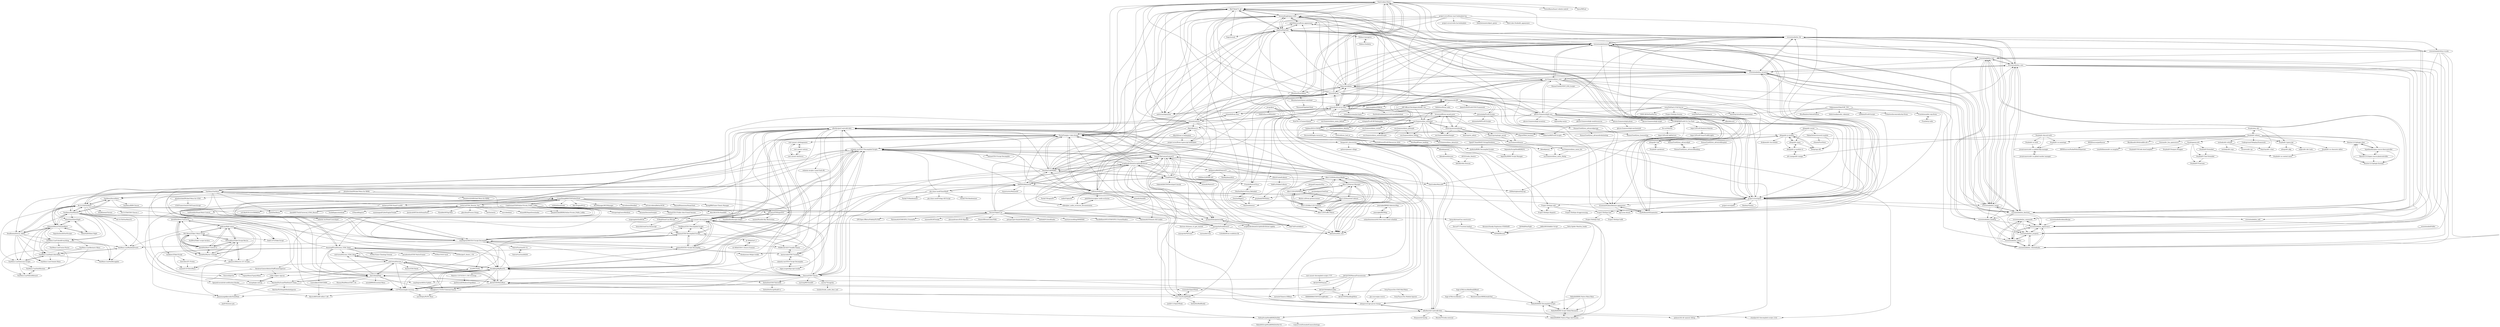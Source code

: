 digraph G {
"TomGrobbe/vMenu" -> "Bob74/bob74_ipl"
"TomGrobbe/vMenu" -> "TomGrobbe/MenuAPI"
"TomGrobbe/vMenu" -> "AvarianKnight/pma-voice"
"TomGrobbe/vMenu" -> "tabarra/txAdmin"
"TomGrobbe/vMenu" -> "TrevorBarns/luxart-vehicle-control"
"TomGrobbe/vMenu" -> "overextended/ox_lib"
"TomGrobbe/vMenu" -> "andristum/dpemotes"
"TomGrobbe/vMenu" -> "Blumlaut/EasyAdmin"
"TomGrobbe/vMenu" -> "citizenfx/cfx-server-data"
"TomGrobbe/vMenu" -> "mkafrin/PolyZone"
"TomGrobbe/vMenu" -> "DurtyFree/gta-v-data-dumps"
"TomGrobbe/vMenu" -> "thers/FRFuel" ["e"=1]
"TomGrobbe/vMenu" -> "esx-framework/es_extended"
"TomGrobbe/vMenu" -> "FrazzIe/NativeUILua"
"TomGrobbe/vMenu" -> "overextended/oxmysql"
"citizenfx/natives" -> "citizenfx/fivem-docs"
"citizenfx/natives" -> "DurtyFree/gta-v-data-dumps"
"citizenfx/natives" -> "manups4e/ScaleformUI"
"citizenfx/natives" -> "citizenfx/cfx-server-data"
"citizenfx/natives" -> "dexyfex/CodeWalker"
"citizenfx/natives" -> "citizenfx/fivem"
"citizenfx/natives" -> "overextended/oxmysql"
"citizenfx/natives" -> "AvarianKnight/pma-voice"
"citizenfx/natives" -> "TomGrobbe/vMenu"
"citizenfx/natives" -> "dolutattoo/dolu_tool"
"citizenfx/natives" -> "tabarra/txAdmin"
"citizenfx/natives" -> "root-cause/v-decompiled-scripts"
"citizenfx/natives" -> "d0p3t/fivem-js"
"citizenfx/natives" -> "Bob74/bob74_ipl"
"citizenfx/natives" -> "alloc8or/gta5-nativedb-data"
"citizenfx/fivem-docs" -> "citizenfx/cfx-server-data"
"citizenfx/fivem-docs" -> "citizenfx/natives"
"MAFINS/MenyooSP" -> "scripthookvdotnet/scripthookvdotnet"
"MAFINS/MenyooSP" -> "Guad/NativeUI"
"MAFINS/MenyooSP" -> "LemonUIbyLemon/LemonUI"
"MAFINS/MenyooSP" -> "DurtyFree/gta-v-data-dumps"
"MAFINS/MenyooSP" -> "dexyfex/CodeWalker"
"MAFINS/MenyooSP" -> "pnwparksfan/gameconfig"
"MAFINS/MenyooSP" -> "calamity-inc/GTA-V-Decompiled-Scripts"
"MAFINS/MenyooSP" -> "Give-Two/ScriptHookV"
"MAFINS/MenyooSP" -> "YimMenu/YimMenu"
"MAFINS/MenyooSP" -> "itsjustcurtis/MenyooSP"
"MAFINS/MenyooSP" -> "Pocakking/BigBaseV2"
"MAFINS/MenyooSP" -> "skarockoi/pHake"
"MAFINS/MenyooSP" -> "ThirteenAG/Ultimate-ASI-Loader" ["e"=1]
"MAFINS/MenyooSP" -> "Sollumz/Sollumz"
"MAFINS/MenyooSP" -> "gta-chaos-mod/ChaosModV"
"Blumlaut/anticheese-anticheat" -> "AmirrezaJaberi/FIREAC"
"Blumlaut/anticheese-anticheat" -> "ThymonA/TigoAntiCheat"
"guicaulada/FiveM-Scripts" -> "rubbertoe98/FiveM-Scripts"
"guicaulada/FiveM-Scripts" -> "alexmieila09/FiveM-Scripts"
"guicaulada/FiveM-Scripts" -> "vRP-framework/vRP"
"dexyfex/CodeWalker" -> "Sollumz/Sollumz"
"dexyfex/CodeWalker" -> "DurtyFree/gta-v-data-dumps"
"dexyfex/CodeWalker" -> "mkafrin/PolyZone"
"dexyfex/CodeWalker" -> "LemonUIbyLemon/LemonUI"
"dexyfex/CodeWalker" -> "root-cause/v-decompiled-scripts"
"dexyfex/CodeWalker" -> "calamity-inc/GTA-V-Decompiled-Scripts"
"dexyfex/CodeWalker" -> "Bob74/bob74_ipl"
"dexyfex/CodeWalker" -> "citizenfx/natives"
"dexyfex/CodeWalker" -> "alexguirre/rage-parser-dumps"
"dexyfex/CodeWalker" -> "alloc8or/gta5-nativedb-data"
"dexyfex/CodeWalker" -> "Neodymium146/gta-toolkit"
"dexyfex/CodeWalker" -> "MAFINS/MenyooSP"
"dexyfex/CodeWalker" -> "TomGrobbe/vMenu"
"dexyfex/CodeWalker" -> "Guad/NativeUI"
"dexyfex/CodeWalker" -> "scripthookvdotnet/scripthookvdotnet"
"jevajs/Jeva" -> "Naikzer/HUD-GTAVRP"
"jevajs/Jeva" -> "Nick78111/ConnectQueue"
"jevajs/Jeva" -> "FAXES/DiscordWhitelist"
"jevajs/Jeva" -> "FrazzIe/NativeUILua"
"jevajs/Jeva" -> "andristum/dpemotes"
"jevajs/Jeva" -> "d0p3t/fivem-js"
"alloc8or/gta5-nativedb-data" -> "maybegreat48/GTA-V-Script-Decompiler"
"alloc8or/gta5-nativedb-data" -> "alexguirre/rage-parser-dumps"
"alloc8or/gta5-nativedb-data" -> "root-cause/v-decompiled-scripts"
"alloc8or/gta5-nativedb-data" -> "calamity-inc/GTA-V-Decompiled-Scripts"
"alloc8or/gta5-nativedb-data" -> "Yimura/GTAV-Classes"
"alloc8or/gta5-nativedb-data" -> "DurtyFree/gta-v-data-dumps"
"alloc8or/gta5-nativedb-data" -> "alloc8or/rdr3-nativedb-data"
"alloc8or/gta5-nativedb-data" -> "Wildbrick142/V-Tunable-Names"
"alloc8or/gta5-nativedb-data" -> "hectorredx/GTAV-Tunables"
"alloc8or/gta5-nativedb-data" -> "calamity-inc/gta-v-joaat-hash-db"
"alloc8or/gta5-nativedb-data" -> "Pocakking/BigBaseV2"
"alloc8or/gta5-nativedb-data" -> "njames93/GTA-V-Script-Decompiler"
"alloc8or/gta5-nativedb-data" -> "LemonUIbyLemon/LemonUI"
"alloc8or/gta5-nativedb-data" -> "1337Nexo/simple-recovery"
"alloc8or/gta5-nativedb-data" -> "Mr-X-GTA/YimMenu"
"CrazyZhang666/GTA5OnlineTools" -> "AmazingPP/subVerison_GTAV_Hack"
"CrazyZhang666/GTA5OnlineTools" -> "YimMenu/YimMenu"
"CrazyZhang666/GTA5OnlineTools" -> "WGzeyu/GTASuperESC"
"CrazyZhang666/GTA5OnlineTools" -> "CodeSwine/GTA5Online-Private_Public_Lobby"
"CrazyZhang666/GTA5OnlineTools" -> "DarthTon/Xenos" ["e"=1]
"CrazyZhang666/GTA5OnlineTools" -> "BeyondDimension/SteamTools" ["e"=1]
"CrazyZhang666/GTA5OnlineTools" -> "dyang886/Game-Cheats-Manager" ["e"=1]
"CrazyZhang666/GTA5OnlineTools" -> "st2024/Steamtools" ["e"=1]
"CrazyZhang666/GTA5OnlineTools" -> "tostercx/GTAO_Booster_PoC"
"CrazyZhang666/GTA5OnlineTools" -> "Hex-Dragon/PCL2" ["e"=1]
"CrazyZhang666/GTA5OnlineTools" -> "MCSManager/MCSManager" ["e"=1]
"CrazyZhang666/GTA5OnlineTools" -> "xhcherry/GTA5-Stand-LuaAIO"
"CrazyZhang666/GTA5OnlineTools" -> "skarockoi/pHake"
"CrazyZhang666/GTA5OnlineTools" -> "ferredoxin/QNotified" ["e"=1]
"CrazyZhang666/GTA5OnlineTools" -> "std-microblock/BetterNCM" ["e"=1]
"tabarra/txAdmin" -> "project-error/npwd"
"tabarra/txAdmin" -> "citizenfx/fivem"
"tabarra/txAdmin" -> "overextended/oxmysql"
"tabarra/txAdmin" -> "AvarianKnight/pma-voice"
"tabarra/txAdmin" -> "TomGrobbe/vMenu"
"tabarra/txAdmin" -> "overextended/ox_inventory"
"tabarra/txAdmin" -> "overextended/ox_lib"
"tabarra/txAdmin" -> "esx-framework/esx_core"
"tabarra/txAdmin" -> "qbcore-framework/qb-core"
"tabarra/txAdmin" -> "citizenfx/cfx-server-data"
"tabarra/txAdmin" -> "Bob74/bob74_ipl"
"tabarra/txAdmin" -> "mkafrin/PolyZone"
"tabarra/txAdmin" -> "Blumlaut/EasyAdmin"
"tabarra/txAdmin" -> "DurtyFree/gta-v-data-dumps"
"tabarra/txAdmin" -> "iLLeniumStudios/illenium-appearance"
"vRP-Official-Developers/dunko_vrp" -> "vRP-framework/vRP"
"vRP-Official-Developers/dunko_vrp" -> "citizenfx/screenshot-basic"
"vRP-Official-Developers/dunko_vrp" -> "esx-framework/es_extended"
"vRP-Official-Developers/dunko_vrp" -> "guicaulada/FiveM-Scripts"
"CodeSwine/GTA5Online-Private_Public_Lobby" -> "Dysanix/SessionSweeper"
"CodeSwine/GTA5Online-Private_Public_Lobby" -> "RockstarGamesAdminsStaffGamertags/List"
"CodeSwine/GTA5Online-Private_Public_Lobby" -> "Raitou/GTA-V-Public-Solo-Friend-Session"
"CodeSwine/GTA5Online-Private_Public_Lobby" -> "WGzeyu/GTASuperESC"
"CodeSwine/GTA5Online-Private_Public_Lobby" -> "AmazingPP/subVerison_GTAV_Hack"
"CodeSwine/GTA5Online-Private_Public_Lobby" -> "Speyedr/socialclub-notification-blocker"
"CodeSwine/GTA5Online-Private_Public_Lobby" -> "plumbwicked/RDR2Online-Private_Public_Lobby"
"CodeSwine/GTA5Online-Private_Public_Lobby" -> "CrazyZhang666/GTA5OnlineTools"
"CodeSwine/GTA5Online-Private_Public_Lobby" -> "Pocakking/BigBaseV2"
"CodeSwine/GTA5Online-Private_Public_Lobby" -> "Yuandiaodiaodiao/gta-helper"
"CodeSwine/GTA5Online-Private_Public_Lobby" -> "Ultraporing/LeaveMeAlone"
"CodeSwine/GTA5Online-Private_Public_Lobby" -> "skarockoi/pHake"
"CodeSwine/GTA5Online-Private_Public_Lobby" -> "NarutoUA/gta5_fsr"
"Naikzer/HUD-GTAVRP" -> "vortisrd/trew_hud_ui"
"Naikzer/HUD-GTAVRP" -> "DiscworldZA/gta-resources"
"Naikzer/HUD-GTAVRP" -> "esx-framework/es_extended"
"Naikzer/HUD-GTAVRP" -> "RuisSoftware/FiveM-Resources-2024"
"Naikzer/HUD-GTAVRP" -> "rubbertoe98/FiveM-Scripts"
"Naikzer/HUD-GTAVRP" -> "vRP-framework/vRP"
"Naikzer/HUD-GTAVRP" -> "Elipse458/el_business"
"Bob74/bob74_ipl" -> "AvarianKnight/pma-voice"
"Bob74/bob74_ipl" -> "mkafrin/PolyZone"
"Bob74/bob74_ipl" -> "andristum/dpemotes"
"Bob74/bob74_ipl" -> "dolutattoo/dolu_tool"
"Bob74/bob74_ipl" -> "Xogy/xsound"
"Bob74/bob74_ipl" -> "alp1x/um-idcard"
"Bob74/bob74_ipl" -> "TayMcKenzieNZ/rpemotes"
"FabianTerhorst/coreclr-module" -> "c0nnex/PureVoice"
"FabianTerhorst/coreclr-module" -> "altmp/cpp-sdk"
"d0p3t/fivem-js" -> "d0p3t/fivem-ts-boilerplate"
"d0p3t/fivem-js" -> "project-error/fivem-typescript-boilerplate"
"d0p3t/fivem-js" -> "pedr0fontoura/fivem-appearance"
"d0p3t/fivem-js" -> "citizenfx/AnimKit"
"d0p3t/fivem-js" -> "altmp/altv-js-module"
"d0p3t/fivem-js" -> "nikez/gtav_audio_occlusion_documentation"
"root-cause/v-tattoos" -> "root-cause/v-besttorso"
"root-cause/v-tattoos" -> "root-cause/v-clothingnames"
"root-cause/v-besttorso" -> "root-cause/v-clothingnames"
"root-cause/v-besttorso" -> "root-cause/v-tattoos"
"Pocakking/BigBaseV2" -> "Yimura/GTAV-Classes"
"Pocakking/BigBaseV2" -> "skarockoi/pHake"
"Pocakking/BigBaseV2" -> "Seanghost117/GTA-V-Internal-Source"
"Pocakking/BigBaseV2" -> "sub1to/subVersion_2"
"Pocakking/BigBaseV2" -> "1337Nexo/simple-recovery"
"Pocakking/BigBaseV2" -> "ikt32/GTAVMenuBase"
"Pocakking/BigBaseV2" -> "calamity-inc/GTA-V-Decompiled-Scripts"
"Pocakking/BigBaseV2" -> "Maestro-1337/GTA-V-1.58-Crossmap"
"Pocakking/BigBaseV2" -> "maybegreat48/GTA-V-Script-Decompiler"
"Pocakking/BigBaseV2" -> "TupoyeMenu/TupoyeMenu"
"Pocakking/BigBaseV2" -> "DottieDot/GTAV-NativeDB"
"Pocakking/BigBaseV2" -> "Yimura/Injector"
"Pocakking/BigBaseV2" -> "alloc8or/gta5-nativedb-data"
"Pocakking/BigBaseV2" -> "njames93/GTA-V-Script-Decompiler"
"Pocakking/BigBaseV2" -> "yubie-re/gtav-sigscan"
"WGzeyu/GTASuperESC" -> "Yuandiaodiaodiao/gta-helper"
"WGzeyu/GTASuperESC" -> "umaim/Humble-Key-Restriction" ["e"=1]
"Blumlaut/EasyAdmin" -> "AvarianKnight/pma-voice"
"Blumlaut/EasyAdmin" -> "pedr0fontoura/fivem-appearance"
"Blumlaut/EasyAdmin" -> "TomGrobbe/vMenu"
"Blumlaut/EasyAdmin" -> "Blumlaut/anticheese-anticheat"
"Blumlaut/EasyAdmin" -> "Bob74/bob74_ipl"
"Blumlaut/EasyAdmin" -> "ThymonA/menuv"
"mkafrin/PolyZone" -> "AvarianKnight/pma-voice"
"mkafrin/PolyZone" -> "pedr0fontoura/fivem-appearance"
"mkafrin/PolyZone" -> "dolutattoo/dolu_tool"
"mkafrin/PolyZone" -> "Bob74/bob74_ipl"
"mkafrin/PolyZone" -> "project-error/npwd"
"mkafrin/PolyZone" -> "nikez/gtav_audio_occlusion_documentation"
"mkafrin/PolyZone" -> "Xogy/xsound"
"mkafrin/PolyZone" -> "overextended/ox_lib"
"mkafrin/PolyZone" -> "andristum/dpemotes"
"mkafrin/PolyZone" -> "ThymonA/menuv"
"mkafrin/PolyZone" -> "Mobius1/rprogress"
"mkafrin/PolyZone" -> "overextended/oxmysql"
"root-cause/v-clothingnames" -> "root-cause/v-besttorso"
"root-cause/v-clothingnames" -> "root-cause/v-tattoos"
"five-m/Vehicles" -> "bepo13/FiveM-AddOnCars"
"five-m/Vehicles" -> "PLOKMJNB/FiveM-Civ-Car-Pack"
"five-m/Vehicles" -> "rubbertoe98/FiveM-Scripts"
"five-m/Vehicles" -> "Elipse458/el_business"
"d0p3t/fivem-ts-boilerplate" -> "d0p3t/fivem-js"
"d0p3t/fivem-ts-boilerplate" -> "project-error/fivem-typescript-boilerplate"
"bepo13/FiveM-RealisticVehicles" -> "bepo13/FiveM-SmartTrafficLights"
"Stuyk/altV-Chat-Extended" -> "Stuyk/altV-Freeroam"
"Give-Two/ScriptHookV" -> "ivanmeler/OpenVHook"
"Give-Two/ScriptHookV" -> "JackD111/OpenVHook"
"Give-Two/ScriptHookV" -> "ikt32/GTAVMenuBase"
"Give-Two/ScriptHookV" -> "alexguirre/rage-parser-dumps"
"Give-Two/ScriptHookV" -> "DottieDot/RedHook2"
"Seanghost117/GTA-V-Internal-Source" -> "narc0l3ptic/PtrPtr-Base"
"FrazzIe/NativeUILua" -> "iTexZoz/NativeUILua_Reloaded"
"Albo1125/Arrest-Manager" -> "Albo1125/LSPDFRPlus"
"Albo1125/Arrest-Manager" -> "Albo1125/PoliceSmartRadio"
"Albo1125/Arrest-Manager" -> "Albo1125/Traffic-Policer"
"Albo1125/Arrest-Manager" -> "Albo1125/Albo1125-Common"
"Albo1125/Arrest-Manager" -> "Albo1125/Assorted-Callouts"
"Albo1125/Assorted-Callouts" -> "Albo1125/Albo1125-Common"
"Albo1125/Assorted-Callouts" -> "Albo1125/Arrest-Manager"
"Albo1125/Assorted-Callouts" -> "Albo1125/Traffic-Policer"
"Albo1125/Assorted-Callouts" -> "Albo1125/LSPDFRPlus"
"kanersps/essentialmode" -> "kanersps/esplugin_mysql"
"kanersps/essentialmode" -> "kanersps/es_admin"
"kanersps/essentialmode" -> "brouznouf/fivem-mysql-async"
"kanersps/essentialmode" -> "esx-framework/es_extended"
"kanersps/essentialmode" -> "esx-framework/async"
"kanersps/essentialmode" -> "esx-framework/skinchanger"
"HumanTree92/esx_advancedgarage" -> "HumanTree92/esx_advancedvehicleshop"
"HumanTree92/esx_advancedgarage" -> "HumanTree92/esx_licenseshop"
"altmp/cpp-sdk" -> "altmp/altv-js-module"
"TomGrobbe/MenuAPI" -> "GHMatti/ghmattimysql"
"iTexZoz/NativeUILua_Reloaded" -> "FrazzIe/NativeUILua"
"iTexZoz/NativeUILua_Reloaded" -> "iTexZoz/RageUI"
"HumanTree92/esx_licenseshop" -> "HumanTree92/esx_advancedjail"
"altmp/altv-issues" -> "altmp/altv-js-module"
"altmp/altv-issues" -> "altmp/altv-types"
"altmp/altv-issues" -> "FabianTerhorst/coreclr-module"
"altmp/altv-issues" -> "altmp/cpp-sdk"
"Albo1125/Traffic-Policer" -> "Albo1125/LSPDFRPlus"
"Albo1125/Traffic-Policer" -> "Albo1125/Arrest-Manager"
"Albo1125/Traffic-Policer" -> "Albo1125/Albo1125-Common"
"Albo1125/Traffic-Policer" -> "Albo1125/PoliceSmartRadio"
"Albo1125/Traffic-Policer" -> "Albo1125/Assorted-Callouts"
"Albo1125/Albo1125-Common" -> "Albo1125/LSPDFRPlus"
"Albo1125/Albo1125-Common" -> "Albo1125/Assorted-Callouts"
"Albo1125/Albo1125-Common" -> "Albo1125/Traffic-Policer"
"Albo1125/Albo1125-Common" -> "Albo1125/Arrest-Manager"
"Albo1125/Albo1125-Common" -> "Albo1125/PoliceSmartRadio"
"Albo1125/LSPDFRPlus" -> "Albo1125/PoliceSmartRadio"
"Albo1125/LSPDFRPlus" -> "Albo1125/Arrest-Manager"
"Albo1125/LSPDFRPlus" -> "Albo1125/Albo1125-Common"
"Albo1125/LSPDFRPlus" -> "Albo1125/Traffic-Policer"
"Albo1125/LSPDFRPlus" -> "Albo1125/Assorted-Callouts"
"Albo1125/PoliceSmartRadio" -> "Albo1125/LSPDFRPlus"
"Albo1125/PoliceSmartRadio" -> "Albo1125/Arrest-Manager"
"Albo1125/PoliceSmartRadio" -> "Albo1125/Albo1125-Common"
"Albo1125/PoliceSmartRadio" -> "Albo1125/Traffic-Policer"
"iTexZoz/RageUI" -> "iTexZoz/NativeUILua_Reloaded"
"iTexZoz/RageUI" -> "ThymonA/menuv"
"kanersps/esplugin_mysql" -> "esx-framework/async"
"Stuyk/altV-Extended" -> "Stuyk/altV-Chat-Extended"
"Stuyk/altV-Extended" -> "Stuyk/altv-os-context-menu"
"root-cause/v-decompiled-scripts-1737" -> "ikt32/GTAVStancer"
"alloc8or/rdr3-nativedb-data" -> "femga/rdr3_discoveries"
"alloc8or/rdr3-nativedb-data" -> "alexguirre/rage-parser-dumps"
"alloc8or/rdr3-nativedb-data" -> "Halen84/RDR3-Native-Flags-And-Enums"
"alloc8or/rdr3-nativedb-data" -> "spAnser/cfx-rdr-spanser-debug"
"alloc8or/rdr3-nativedb-data" -> "Disquse/rdr3noclip"
"alloc8or/rdr3-nativedb-data" -> "stianhje/rdr3-decompiled-scripts.1232"
"alloc8or/rdr3-nativedb-data" -> "alloc8or/gta5-nativedb-data"
"alloc8or/rdr3-nativedb-data" -> "Saltyq/ScriptHookRDR2DotNet"
"alloc8or/rdr3-nativedb-data" -> "MoosheTV/redm-external"
"DurtyFree/gta-v-data-dumps" -> "calamity-inc/GTA-V-Decompiled-Scripts"
"DurtyFree/gta-v-data-dumps" -> "alloc8or/gta5-nativedb-data"
"DurtyFree/gta-v-data-dumps" -> "root-cause/v-decompiled-scripts"
"DurtyFree/gta-v-data-dumps" -> "dexyfex/CodeWalker"
"DurtyFree/gta-v-data-dumps" -> "Yimura/GTAV-Classes"
"DurtyFree/gta-v-data-dumps" -> "Sollumz/Sollumz"
"DurtyFree/gta-v-data-dumps" -> "Bob74/bob74_ipl"
"DurtyFree/gta-v-data-dumps" -> "root-cause/v-clothingnames"
"DurtyFree/gta-v-data-dumps" -> "citizenfx/natives"
"DurtyFree/gta-v-data-dumps" -> "manups4e/ScaleformUI"
"DurtyFree/gta-v-data-dumps" -> "dolutattoo/dolu_tool"
"DurtyFree/gta-v-data-dumps" -> "femga/rdr3_discoveries"
"DurtyFree/gta-v-data-dumps" -> "mkafrin/PolyZone"
"DurtyFree/gta-v-data-dumps" -> "AvarianKnight/pma-voice"
"DurtyFree/gta-v-data-dumps" -> "project-error/npwd"
"project-error/npwd" -> "AvarianKnight/pma-voice"
"project-error/npwd" -> "overextended/oxmysql"
"project-error/npwd" -> "overextended/ox_inventory"
"project-error/npwd" -> "pedr0fontoura/fivem-appearance"
"project-error/npwd" -> "alp1x/um-idcard"
"project-error/npwd" -> "mkafrin/PolyZone"
"project-error/npwd" -> "TayMcKenzieNZ/rpemotes"
"project-error/npwd" -> "project-error/pefcl"
"project-error/npwd" -> "overextended/ox_core"
"project-error/npwd" -> "iLLeniumStudios/illenium-appearance"
"project-error/npwd" -> "Project-Sloth/ps-mdt"
"project-error/npwd" -> "overextended/ox_lib"
"project-error/npwd" -> "overextended/ox_doorlock"
"project-error/npwd" -> "overextended/ox_target"
"project-error/npwd" -> "BombayV/anims"
"jeanropke/RDR2CollectorsMap" -> "jeanropke/RDOMap"
"jeanropke/RDR2CollectorsMap" -> "richardwestenra/rdr2-free-roam-event-schedule"
"jeanropke/RDR2CollectorsMap" -> "WGzeyu/GTASuperESC"
"AmazingPP/subVerison_GTAV_Hack" -> "FiYHer/gta5_cheats_1.50"
"AmazingPP/subVerison_GTAV_Hack" -> "skarockoi/pHake"
"AmazingPP/subVerison_GTAV_Hack" -> "CrazyZhang666/GTA5OnlineTools"
"AmazingPP/subVerison_GTAV_Hack" -> "HatchesPls/GrandTheftAutoV-Cheat"
"AmazingPP/subVerison_GTAV_Hack" -> "1337Nexo/simple-recovery"
"AmazingPP/subVerison_GTAV_Hack" -> "sub1to/subVersion_GTAO_Hack"
"AmazingPP/subVerison_GTAV_Hack" -> "Pocakking/BigBaseV2"
"AmazingPP/subVerison_GTAV_Hack" -> "calamity-inc/GTA-V-Decompiled-Scripts"
"AmazingPP/subVerison_GTAV_Hack" -> "FiYHer/Game-Cheating-Tutorial" ["e"=1]
"AmazingPP/subVerison_GTAV_Hack" -> "sub1to/subVersion_2"
"AmazingPP/subVerison_GTAV_Hack" -> "paradiseduo/GTA5-NativeTrainer"
"AmazingPP/subVerison_GTAV_Hack" -> "FiYHer/CSGO-hack" ["e"=1]
"AmazingPP/subVerison_GTAV_Hack" -> "ikt32/GTAVMenuBase"
"AmazingPP/subVerison_GTAV_Hack" -> "Jannemangekkecoder/SudoMod"
"AmazingPP/subVerison_GTAV_Hack" -> "Linewalker/GTAVCSMM"
"calamity-inc/GTA-V-Decompiled-Scripts" -> "alloc8or/gta5-nativedb-data"
"calamity-inc/GTA-V-Decompiled-Scripts" -> "Primexz/GTAV-Decompiled-Scripts"
"calamity-inc/GTA-V-Decompiled-Scripts" -> "Yimura/GTAV-Classes"
"calamity-inc/GTA-V-Decompiled-Scripts" -> "tecel007/Salty"
"calamity-inc/GTA-V-Decompiled-Scripts" -> "DurtyFree/gta-v-data-dumps"
"calamity-inc/GTA-V-Decompiled-Scripts" -> "1337Nexo/simple-recovery"
"calamity-inc/GTA-V-Decompiled-Scripts" -> "Sainan/GTA-V-Script-Decompiler"
"calamity-inc/GTA-V-Decompiled-Scripts" -> "alexguirre/rage-parser-dumps"
"calamity-inc/GTA-V-Decompiled-Scripts" -> "LemonUIbyLemon/LemonUI"
"calamity-inc/GTA-V-Decompiled-Scripts" -> "maybegreat48/GTA-V-Script-Decompiler"
"calamity-inc/GTA-V-Decompiled-Scripts" -> "Pocakking/BigBaseV2"
"calamity-inc/GTA-V-Decompiled-Scripts" -> "root-cause/v-decompiled-scripts"
"calamity-inc/GTA-V-Decompiled-Scripts" -> "alloc8or/rdr3-nativedb-data"
"Stuyk/openrp-altv" -> "Stuyk/altV-Extended"
"Stuyk/openrp-altv" -> "Stuyk/altV-VSCode-AutoComplete"
"Stuyk/openrp-altv" -> "Stuyk/altV-Postgres-Wrapper"
"Stuyk/openrp-altv" -> "Stuyk/altV-Freeroam"
"Stuyk/openrp-altv" -> "Stuyk/altV-Chat-Extended"
"HumanTree92/esx_advancedjail" -> "HumanTree92/esx_advancedbanking"
"vortisrd/trew_hud_ui" -> "NewWayRP/new_banking"
"pnwparksfan/gameconfig" -> "scripthookvdotnet/scripthookvdotnet-nightly"
"pnwparksfan/gameconfig" -> "LemonUIbyLemon/LemonUI"
"pnwparksfan/gameconfig" -> "Bob74/iFruitAddon2"
"gta-chaos-mod/ChaosModV" -> "Parik27/V.Rainbomizer" ["e"=1]
"gta-chaos-mod/ChaosModV" -> "gta-chaos-mod/Trilogy-ASI-Script" ["e"=1]
"gta-chaos-mod/ChaosModV" -> "Parik27/SA.Rainbomizer" ["e"=1]
"gta-chaos-mod/ChaosModV" -> "Yimura/GTAV-Classes"
"gta-chaos-mod/ChaosModV" -> "calamity-inc/GTA-V-Decompiled-Scripts"
"gta-chaos-mod/ChaosModV" -> "LemonUIbyLemon/LemonUI"
"gta-chaos-mod/ChaosModV" -> "Pocakking/BigBaseV2"
"gta-chaos-mod/ChaosModV" -> "alexguirre/rage-parser-dumps"
"skarockoi/pHake" -> "Seanghost117/GTA-V-Internal-Source"
"skarockoi/pHake" -> "HatchesPls/GrandTheftAutoV-Cheat"
"skarockoi/pHake" -> "Pocakking/BigBaseV2"
"skarockoi/pHake" -> "1337Nexo/simple-recovery"
"skarockoi/pHake" -> "ikt32/GTAVMenuBase"
"skarockoi/pHake" -> "Shaxzy/ModMenuGTA5-1.44"
"skarockoi/pHake" -> "sub1to/subVersion_2"
"skarockoi/pHake" -> "anonik9900/Essential-Menu"
"skarockoi/pHake" -> "sub1to/subVersion_GTAO_Hack"
"LemonUIbyLemon/LemonUI" -> "Guad/NativeUI"
"LemonUIbyLemon/LemonUI" -> "calamity-inc/GTA-V-Decompiled-Scripts"
"LemonUIbyLemon/LemonUI" -> "Bob74/iFruitAddon2"
"LemonUIbyLemon/LemonUI" -> "grzybeek/YMTEditor"
"LemonUIbyLemon/LemonUI" -> "Give-Two/ScriptHookV"
"LemonUIbyLemon/LemonUI" -> "scripthookvdotnet/scripthookvdotnet"
"LemonUIbyLemon/LemonUI" -> "TomGrobbe/MenuAPI"
"LemonUIbyLemon/LemonUI" -> "pnwparksfan/gameconfig"
"LemonUIbyLemon/LemonUI" -> "alloc8or/gta5-nativedb-data"
"LemonUIbyLemon/LemonUI" -> "citizenfx/NativeUI"
"LemonUIbyLemon/LemonUI" -> "manups4e/ScaleformUI"
"jeanropke/RDOMap" -> "jeanropke/RDR2CollectorsMap"
"jeanropke/RDOMap" -> "richardwestenra/rdr2-free-roam-event-schedule"
"PLOKMJNB/FiveM-Civ-Car-Pack" -> "five-m/Vehicles"
"PLOKMJNB/FiveM-Civ-Car-Pack" -> "bepo13/FiveM-RealisticVehicles"
"PLOKMJNB/FiveM-Civ-Car-Pack" -> "kibook/pmms"
"PLOKMJNB/FiveM-Civ-Car-Pack" -> "project-error/npwd"
"PLOKMJNB/FiveM-Civ-Car-Pack" -> "rubbertoe98/FiveM-Scripts"
"PLOKMJNB/FiveM-Civ-Car-Pack" -> "TayMcKenzieNZ/rpemotes"
"nikez/gtav_audio_occlusion_documentation" -> "pedr0fontoura/gtav-audio-occlusion"
"Stuyk/altv-athena" -> "Stuyk/rebar-altv"
"Stuyk/altv-athena" -> "Stuyk/altv-typescript"
"Stuyk/altv-athena" -> "Underground-Roleplay/framework"
"Stuyk/altv-athena" -> "Stuyk/altv-os-character-editor"
"Stuyk/altv-athena" -> "Booster1212/plugin-shop"
"Stuyk/altv-athena" -> "hypedmedia/open-source-doorcontroller"
"Stuyk/altv-athena" -> "Blackbandit1804/triallife-altv-1"
"Stuyk/altv-athena" -> "KWMSources/pedSyncer"
"Stuyk/altv-athena" -> "Zuiron/altv_lisa_opensource"
"Stuyk/altv-athena" -> "Stuyk/openrp-altv"
"Stuyk/altv-athena" -> "xxshady/altv-esbuild"
"Stuyk/altv-athena" -> "Booster1212/plugin-farming"
"Stuyk/altv-athena" -> "Stuyk/altv-os-nametags"
"femga/rdr3_discoveries" -> "alloc8or/rdr3-nativedb-data"
"femga/rdr3_discoveries" -> "Halen84/RDR3-Native-Flags-And-Enums"
"femga/rdr3_discoveries" -> "kibook/spooner"
"femga/rdr3_discoveries" -> "spAnser/cfx-rdr-spanser-debug"
"femga/rdr3_discoveries" -> "Halen84/RDR3-Script-Global-Research"
"femga/rdr3_discoveries" -> "DurtyFree/gta-v-data-dumps"
"femga/rdr3_discoveries" -> "spAnser/pioneer-village"
"femga/rdr3_discoveries" -> "calamity-inc/GTA-V-Decompiled-Scripts"
"femga/rdr3_discoveries" -> "stianhje/rdr3-decompiled-scripts.1232"
"femga/rdr3_discoveries" -> "JayKoZa/RDR2-Decompiled-Scripts"
"femga/rdr3_discoveries" -> "Halen84/RDR3-Decompiled-Scripts"
"femga/rdr3_discoveries" -> "kibook/pmms"
"femga/rdr3_discoveries" -> "alexguirre/rage-parser-dumps"
"jovanivanovic/altv-os-global-marker-manager" -> "jovanivanovic/altv-os-global-blip-manager"
"altmp/altv-js-module" -> "altmp/cpp-sdk"
"altmp/altv-js-module" -> "altmp/altv-types"
"altmp/altv-js-module" -> "altmp/altv-js-module-v2"
"altmp/altv-js-module" -> "altmp/altv-hub"
"altmp/altv-js-module" -> "drakeee/altv-lua-module"
"altmp/altv-js-module" -> "Stuyk/altv-typescript"
"alexguirre/rage-parser-dumps" -> "alloc8or/rdr3-nativedb-data"
"FiYHer/gta5_cheats_1.50" -> "AmazingPP/subVerison_GTAV_Hack"
"DottieDot/GTAV-NativeDB" -> "DottieDot/ScriptHookV-rs"
"FrazzIe/mumble-voip-fivem" -> "FrazzIe/rp-radio"
"Maestro-1337/GTA-V-1.58-Crossmap" -> "JanDenondt/ModernOriginBase"
"DiscworldZA/gta-resources" -> "RuisSoftware/FiveM-Resources-2024"
"FrazzIe/rp-radio" -> "FrazzIe/mumble-voip-fivem"
"kibook/weathersync" -> "kibook/redm-freecam"
"JayKoZa/RDR2-Decompiled-Scripts" -> "kepmehz/RDR3-Script-Manager"
"KWMSources/pedSyncer" -> "KWMSources/ParkedVehicleSpawner"
"OpenIV-Team/RAGE-StringsDatabase" -> "Halen84/RDR3-Script-Global-Research"
"OpenIV-Team/RAGE-StringsDatabase" -> "JayKoZa/RDR2-Decompiled-Scripts"
"Stuyk/altv-discord-auth" -> "Stuyk/altv-os-nametags"
"Stuyk/altv-discord-auth" -> "jovanivanovic/altv-os-global-blip-manager"
"Stuyk/altv-discord-auth" -> "Stuyk/altv-os-auth"
"Saltyq/ScriptHookRDR2DotNet" -> "Halen84/ScriptHookRDR2DotNet-V2"
"Saltyq/ScriptHookRDR2DotNet" -> "alloc8or/rdr3-nativedb-data"
"Saltyq/ScriptHookRDR2DotNet" -> "CamxxCore/ExtendedCameraSettings"
"Stuyk/altv-os-auth" -> "jovanivanovic/altv-os-global-blip-manager"
"jovanivanovic/altv-os-global-blip-manager" -> "jovanivanovic/altv-os-global-marker-manager"
"Stuyk/altv-os-nametags" -> "jovanivanovic/altv-os-global-blip-manager"
"Stuyk/altv-os-character-editor" -> "Stuyk/altv-os-context-menu"
"Stuyk/altv-typescript" -> "zziger/altv-dev-tools"
"Stuyk/altv-typescript" -> "altmp/altv-pkg"
"HumanTree92/esx_advancedhospital" -> "HumanTree92/esx_advancedbanking"
"HumanTree92/esx_advancedbanking" -> "HumanTree92/esx_advancedjail"
"Yuandiaodiaodiao/gta-helper" -> "WGzeyu/GTASuperESC"
"altmp/altv-types" -> "altmp/altv-js-module"
"altmp/altv-types" -> "altmp/altv-js-module-v2"
"altmp/altv-types" -> "altmp/cpp-sdk"
"Mobius1/rprogress" -> "Mobius1/bulletin"
"Zuiron/altv_lisa_opensource" -> "LeonMrBonnie/altv-os-mugshot"
"Stuyk/altv-quickstart" -> "altmp/altv-hub"
"altmp/altv-hub" -> "altmp/altv-js-module"
"altmp/altv-hub" -> "Stuyk/altv-quickstart"
"sEbi3/UnitedCallouts" -> "YobB1n/YobbinCallouts"
"sEbi3/UnitedCallouts" -> "Albo1125/Albo1125-Common"
"YimMenu/YimMenu" -> "CrazyZhang666/GTA5OnlineTools"
"YimMenu/YimMenu" -> "Mr-X-GTA/YimMenu"
"YimMenu/YimMenu" -> "DarthTon/Xenos" ["e"=1]
"YimMenu/YimMenu" -> "Yimura/GTAV-Classes"
"YimMenu/YimMenu" -> "Pocakking/BigBaseV2"
"YimMenu/YimMenu" -> "YimMenu/YimMenuV2"
"YimMenu/YimMenu" -> "UltimateMenu/UltimateMenu"
"YimMenu/YimMenu" -> "TupoyeMenu/TupoyeMenu"
"YimMenu/YimMenu" -> "DurtyFree/gta-v-data-dumps"
"YimMenu/YimMenu" -> "Primexz/GTAV-Decompiled-Scripts"
"YimMenu/YimMenu" -> "MAFINS/MenyooSP"
"YimMenu/YimMenu" -> "Deadlineem/Extras_Addon"
"YimMenu/YimMenu" -> "calamity-inc/GTA-V-Decompiled-Scripts"
"YimMenu/YimMenu" -> "maybegreat48/GTA-V-Script-Decompiler"
"YimMenu/YimMenu" -> "YimMenu/HorseMenu"
"Sollumz/Sollumz" -> "dexyfex/CodeWalker"
"Sollumz/Sollumz" -> "dolutattoo/dolu_tool"
"Sollumz/Sollumz" -> "DurtyFree/gta-v-data-dumps"
"Sollumz/Sollumz" -> "mkafrin/PolyZone"
"Sollumz/Sollumz" -> "Bob74/bob74_ipl"
"Sollumz/Sollumz" -> "grzybeek/YMTEditor"
"Sollumz/Sollumz" -> "overextended/oxmysql"
"Sollumz/Sollumz" -> "Parik27/DragonFF" ["e"=1]
"Sollumz/Sollumz" -> "calamity-inc/GTA-V-Decompiled-Scripts"
"Sollumz/Sollumz" -> "indilo53/gtautil"
"Sollumz/Sollumz" -> "project-error/npwd"
"Sollumz/Sollumz" -> "pedr0fontoura/gtav-audio-occlusion"
"Sollumz/Sollumz" -> "nikez/gtav_audio_occlusion_documentation"
"Sollumz/Sollumz" -> "citizenfx/AnimKit"
"Sollumz/Sollumz" -> "TayMcKenzieNZ/rpemotes"
"scripthookvdotnet/scripthookvdotnet" -> "Guad/NativeUI"
"scripthookvdotnet/scripthookvdotnet" -> "MAFINS/MenyooSP"
"scripthookvdotnet/scripthookvdotnet" -> "LemonUIbyLemon/LemonUI"
"scripthookvdotnet/scripthookvdotnet" -> "pnwparksfan/gameconfig"
"scripthookvdotnet/scripthookvdotnet" -> "DurtyFree/gta-v-data-dumps"
"scripthookvdotnet/scripthookvdotnet" -> "dexyfex/CodeWalker"
"scripthookvdotnet/scripthookvdotnet" -> "Give-Two/ScriptHookV"
"scripthookvdotnet/scripthookvdotnet" -> "ThirteenAG/Ultimate-ASI-Loader" ["e"=1]
"scripthookvdotnet/scripthookvdotnet" -> "alloc8or/gta5-nativedb-data"
"scripthookvdotnet/scripthookvdotnet" -> "scripthookvdotnet/scripthookvdotnet-nightly"
"scripthookvdotnet/scripthookvdotnet" -> "alexguirre/RAGENativeUI"
"scripthookvdotnet/scripthookvdotnet" -> "Bob74/iFruitAddon2"
"scripthookvdotnet/scripthookvdotnet" -> "calamity-inc/GTA-V-Decompiled-Scripts"
"scripthookvdotnet/scripthookvdotnet" -> "Saltyq/ScriptHookRDR2DotNet"
"scripthookvdotnet/scripthookvdotnet" -> "ikt32/GTAVManualTransmission"
"AvarianKnight/pma-voice" -> "overextended/oxmysql"
"AvarianKnight/pma-voice" -> "project-error/npwd"
"AvarianKnight/pma-voice" -> "mkafrin/PolyZone"
"AvarianKnight/pma-voice" -> "pedr0fontoura/fivem-appearance"
"AvarianKnight/pma-voice" -> "Bob74/bob74_ipl"
"AvarianKnight/pma-voice" -> "dolutattoo/dolu_tool"
"AvarianKnight/pma-voice" -> "andristum/dpemotes"
"AvarianKnight/pma-voice" -> "TayMcKenzieNZ/rpemotes"
"overextended/ox_inventory" -> "overextended/ox_lib"
"overextended/ox_inventory" -> "overextended/ox_target"
"overextended/ox_inventory" -> "overextended/oxmysql"
"overextended/ox_inventory" -> "overextended/ox_doorlock"
"overextended/ox_inventory" -> "overextended/ox_core"
"overextended/ox_inventory" -> "overextended/ox_fuel"
"overextended/ox_inventory" -> "project-error/npwd"
"overextended/ox_inventory" -> "esx-framework/esx_core"
"overextended/ox_inventory" -> "AvarianKnight/pma-voice"
"overextended/ox_inventory" -> "dolutattoo/dolu_tool"
"overextended/ox_inventory" -> "mkafrin/PolyZone"
"overextended/ox_inventory" -> "pedr0fontoura/fivem-appearance"
"overextended/ox_inventory" -> "overextended/ox_banking"
"esx-framework/esx_core" -> "overextended/ox_inventory"
"esx-framework/esx_core" -> "overextended/oxmysql"
"esx-framework/esx_core" -> "overextended/ox_lib"
"esx-framework/esx_core" -> "project-error/npwd"
"esx-framework/esx_core" -> "mkafrin/PolyZone"
"esx-framework/esx_core" -> "AmirrezaJaberi/FIREAC"
"esx-framework/esx_core" -> "overextended/ox_core"
"esx-framework/esx_core" -> "HumanTree92/VENT_ESX_Scripts"
"esx-framework/esx_core" -> "qbcore-framework/qb-core"
"esx-framework/esx_core" -> "TayMcKenzieNZ/rpemotes"
"esx-framework/esx_core" -> "citizenfx/cfx-server-data"
"esx-framework/esx_core" -> "overextended/ox_target"
"esx-framework/esx_core" -> "tabarra/txAdmin"
"esx-framework/esx_core" -> "overextended/ox_doorlock"
"esx-framework/esx_core" -> "iLLeniumStudios/illenium-appearance"
"overextended/oxmysql" -> "overextended/ox_target"
"overextended/oxmysql" -> "overextended/ox_lib"
"overextended/oxmysql" -> "overextended/ox_doorlock"
"overextended/oxmysql" -> "overextended/ox_inventory"
"overextended/oxmysql" -> "overextended/ox_core"
"overextended/oxmysql" -> "AvarianKnight/pma-voice"
"overextended/oxmysql" -> "overextended/ox_fuel"
"overextended/oxmysql" -> "project-error/npwd"
"overextended/oxmysql" -> "overextended/cfxlua-vscode"
"overextended/oxmysql" -> "esx-framework/esx_core"
"overextended/oxmysql" -> "dolutattoo/dolu_tool"
"overextended/oxmysql" -> "TayMcKenzieNZ/rpemotes"
"overextended/oxmysql" -> "mkafrin/PolyZone"
"tostercx/GTAO_Booster_PoC" -> "QuickNET-Tech/Universal_GTAO_Booster"
"tostercx/GTAO_Booster_PoC" -> "TsudaKageyu/minhook" ["e"=1]
"tostercx/GTAO_Booster_PoC" -> "GTAmodding/re3" ["e"=1]
"tostercx/GTAO_Booster_PoC" -> "CrazyZhang666/GTA5OnlineTools"
"tostercx/GTAO_Booster_PoC" -> "citizenfx/fivem"
"tostercx/GTAO_Booster_PoC" -> "maximegmd/CyberEngineTweaks" ["e"=1]
"tostercx/GTAO_Booster_PoC" -> "JustArchiNET/ArchiSteamFarm" ["e"=1]
"tostercx/GTAO_Booster_PoC" -> "FQrabbit/SSTap-Rule" ["e"=1]
"tostercx/GTAO_Booster_PoC" -> "glmcdona/Process-Dump" ["e"=1]
"tostercx/GTAO_Booster_PoC" -> "DarthTon/Xenos" ["e"=1]
"tostercx/GTAO_Booster_PoC" -> "NarutoUA/gta5_fsr"
"tostercx/GTAO_Booster_PoC" -> "netchx/netch" ["e"=1]
"tostercx/GTAO_Booster_PoC" -> "DurtyFree/gta-v-data-dumps"
"tostercx/GTAO_Booster_PoC" -> "itorr/nbnhhsh" ["e"=1]
"tostercx/GTAO_Booster_PoC" -> "SteamRE/DepotDownloader" ["e"=1]
"tecel007/Salty" -> "1337Nexo/simple-recovery"
"HatchesPls/GrandTheftAutoV-Cheat" -> "1337Nexo/simple-recovery"
"HatchesPls/GrandTheftAutoV-Cheat" -> "HatchesPls/SimpleModuleInjector"
"HatchesPls/GrandTheftAutoV-Cheat" -> "skarockoi/pHake"
"HatchesPls/GrandTheftAutoV-Cheat" -> "Jannemangekkecoder/SudoMod"
"dr-NHA/GtaV_2" -> "dr-NHA/GTAV-C-Source-Scanner"
"1337Nexo/simple-recovery" -> "Mystro69/Outfit-editor-1.60"
"1337Nexo/simple-recovery" -> "imstash/Chimera-DXBase"
"1337Nexo/simple-recovery" -> "tecel007/Salty"
"1337Nexo/simple-recovery" -> "Jannemangekkecoder/SudoMod"
"1337Nexo/simple-recovery" -> "narc0l3ptic/PtrPtr-Base"
"swxy/NoPixel-2-Full-Server" -> "h04X-2K/NoPixelServer"
"swxy/NoPixel-2-Full-Server" -> "project-error/npwd"
"swxy/NoPixel-2-Full-Server" -> "Project-Sloth/ps-liveries"
"swxy/NoPixel-2-Full-Server" -> "swxy/NoPixeLauncherSource"
"swxy/NoPixel-2-Full-Server" -> "PLOKMJNB/FiveM-Civ-Car-Pack"
"swxy/NoPixel-2-Full-Server" -> "Naikzer/HUD-GTAVRP"
"swxy/NoPixel-2-Full-Server" -> "Project-Sloth/ps-hud"
"swxy/NoPixel-2-Full-Server" -> "qbcore-framework/qb-core"
"swxy/NoPixel-2-Full-Server" -> "TayMcKenzieNZ/rpemotes"
"swxy/NoPixel-2-Full-Server" -> "zfbx/zdiscord"
"swxy/NoPixel-2-Full-Server" -> "charming-byte/fivem-hypnonema"
"Mobius1/bulletin" -> "Mobius1/rprogress"
"IN2-Moist/2Take1-Moist-Script" -> "kektram/Keks-menu"
"IN2-Moist/2Take1-Moist-Script" -> "DemonKiya/2Take1Script-Revive"
"IN2-Moist/2Take1-Moist-Script" -> "jhowkNx/Heist-Control-v2"
"IN2-Moist/2Take1-Moist-Script" -> "jhowkNx/Master-Unlocker"
"IN2-Moist/2Take1-Moist-Script" -> "Rimmuru/Rimurus-2T1-Scripts"
"IN2-Moist/2Take1-Moist-Script" -> "haekkzer/2Take1Script"
"IN2-Moist/2Take1-Moist-Script" -> "jhowkNx/Heist-Control-V3"
"IN2-Moist/2Take1-Moist-Script" -> "DmK1337/2Take1Script"
"IN2-Moist/2Take1-Moist-Script" -> "0x2XPx/2Take1-script-Archive"
"calamity-inc/gta-v-joaat-hash-db" -> "hectorredx/GTAV-Tunables"
"qbcore-framework/qb-core" -> "Project-Sloth/ps-mdt"
"qbcore-framework/qb-core" -> "iLLeniumStudios/illenium-appearance"
"qbcore-framework/qb-core" -> "qbcore-framework/qb-target"
"qbcore-framework/qb-core" -> "project-error/npwd"
"qbcore-framework/qb-core" -> "esx-framework/esx_core"
"qbcore-framework/qb-core" -> "Project-Sloth/ps-dispatch"
"qbcore-framework/qb-core" -> "tabarra/txAdmin"
"qbcore-framework/qb-core" -> "overextended/ox_lib"
"qbcore-framework/qb-core" -> "qbcore-framework/qb-phone"
"qbcore-framework/qb-core" -> "qbcore-framework/qb-inventory"
"qbcore-framework/qb-core" -> "PLOKMJNB/FiveM-Civ-Car-Pack"
"qbcore-framework/qb-core" -> "dojwun/doj-casino"
"qbcore-framework/qb-core" -> "zfbx/zdiscord"
"qbcore-framework/qb-core" -> "overextended/oxmysql"
"qbcore-framework/qb-core" -> "qbcore-framework/qb-smallresources"
"NarutoUA/gta5_fsr" -> "GPUOpen-Effects/FidelityFX-FSR" ["e"=1]
"NarutoUA/gta5_fsr" -> "pnwparksfan/gameconfig"
"NarutoUA/gta5_fsr" -> "ThirteenAG/Ultimate-ASI-Loader" ["e"=1]
"NarutoUA/gta5_fsr" -> "ThirteenAG/GTAIV.EFLC.FusionFix" ["e"=1]
"NarutoUA/gta5_fsr" -> "emoose/DLSSTweaks" ["e"=1]
"NarutoUA/gta5_fsr" -> "alessandromrc/D3D-Hijacker"
"NarutoUA/gta5_fsr" -> "PotatoOfDoom/CyberFSR2" ["e"=1]
"NarutoUA/gta5_fsr" -> "LemonUIbyLemon/LemonUI"
"NarutoUA/gta5_fsr" -> "scripthookvdotnet/scripthookvdotnet"
"NarutoUA/gta5_fsr" -> "petrgeorgievsky/gtaRenderHook" ["e"=1]
"NarutoUA/gta5_fsr" -> "thelink2012/modloader" ["e"=1]
"NarutoUA/gta5_fsr" -> "martymcmodding/iMMERSE" ["e"=1]
"NarutoUA/gta5_fsr" -> "MAFINS/MenyooSP"
"NarutoUA/gta5_fsr" -> "alloc8or/gta5-nativedb-data"
"NarutoUA/gta5_fsr" -> "Parallellines0451/GTAIV.EFLC.FusionShaders" ["e"=1]
"project-error/fivem-react-boilerplate-lua" -> "project-error/npwd"
"project-error/fivem-react-boilerplate-lua" -> "mkafrin/PolyZone"
"project-error/fivem-react-boilerplate-lua" -> "project-error/svelte-lua-boilerplate"
"project-error/fivem-react-boilerplate-lua" -> "pedr0fontoura/fivem-appearance"
"project-error/fivem-react-boilerplate-lua" -> "project-error/fivem-typescript-boilerplate"
"project-error/fivem-react-boilerplate-lua" -> "dolutattoo/dolu_tool"
"project-error/fivem-react-boilerplate-lua" -> "overextended/ox_lib"
"project-error/fivem-react-boilerplate-lua" -> "DemiAutomatic/object_gizmo"
"project-error/fivem-react-boilerplate-lua" -> "Byte-Labs-Studio/bl_appearance"
"Linewalker/GTAVCSMM" -> "Mystro69/Outfit-editor-1.60"
"Linewalker/GTAVCSMM" -> "1337Nexo/simple-recovery"
"plumbwicked/Wicked-Menu-for-RDR2" -> "plumbwicked/Wicked-Menu-for-GTA5"
"plumbwicked/Wicked-Menu-for-RDR2" -> "plumbwick3d/Wicked-Menu-for-RDR2"
"plumbwicked/Wicked-Menu-for-RDR2" -> "YimMenu/HorseMenu"
"plumbwicked/Wicked-Menu-for-RDR2" -> "plumbwicked/RDR2Online-Private_Public_Lobby"
"Yimura/GTAV-Classes" -> "Pocakking/BigBaseV2"
"Yimura/GTAV-Classes" -> "calamity-inc/GTA-V-Decompiled-Scripts"
"Yimura/GTAV-Classes" -> "maybegreat48/GTA-V-Script-Decompiler"
"Yimura/GTAV-Classes" -> "alexguirre/rage-parser-dumps"
"Yimura/GTAV-Classes" -> "alloc8or/gta5-nativedb-data"
"Yimura/GTAV-Classes" -> "1337Nexo/simple-recovery"
"Yimura/GTAV-Classes" -> "root-cause/v-decompiled-scripts"
"Yimura/GTAV-Classes" -> "Primexz/GTAV-Decompiled-Scripts"
"Yimura/GTAV-Classes" -> "maybegreat48/ScrUpdate"
"Yimura/GTAV-Classes" -> "DurtyFree/gta-v-data-dumps"
"Yimura/GTAV-Classes" -> "DottieDot/GTAV-NativeDB"
"Yimura/GTAV-Classes" -> "ranstar74/rageAm"
"Yimura/GTAV-Classes" -> "martonp96/ClosedIV"
"pedr0fontoura/gtav-audio-occlusion" -> "nikez/gtav_audio_occlusion_documentation"
"qbcore-framework/qb-phone" -> "qbcore-framework/qb-mechanicjob"
"pedr0fontoura/fivem-appearance" -> "AvarianKnight/pma-voice"
"pedr0fontoura/fivem-appearance" -> "mkafrin/PolyZone"
"QuickNET-Tech/Universal_GTAO_Booster" -> "tostercx/GTAO_Booster_PoC"
"Guad/NativeUI" -> "LemonUIbyLemon/LemonUI"
"Guad/NativeUI" -> "scripthookvdotnet/scripthookvdotnet"
"Guad/NativeUI" -> "Bob74/iFruitAddon2"
"Guad/NativeUI" -> "FrazzIe/NativeUILua"
"Guad/NativeUI" -> "citizenfx/NativeUI"
"Guad/NativeUI" -> "MAFINS/MenyooSP"
"Guad/NativeUI" -> "pnwparksfan/gameconfig"
"Guad/NativeUI" -> "alloc8or/gta5-nativedb-data"
"Guad/NativeUI" -> "Give-Two/ScriptHookV"
"Guad/NativeUI" -> "TomGrobbe/MenuAPI"
"Guad/NativeUI" -> "Saltyq/ScriptHookRDR2DotNet"
"Guad/NativeUI" -> "ikt32/GTAVManualTransmission"
"Guad/NativeUI" -> "dexyfex/CodeWalker"
"Guad/NativeUI" -> "Dakota628/GTAVDeveloperConsole"
"Guad/NativeUI" -> "calamity-inc/GTA-V-Decompiled-Scripts"
"jhowkNx/Heist-Control-v2" -> "jhowkNx/Master-Unlocker"
"jhowkNx/Heist-Control-v2" -> "kektram/Keks-menu"
"jhowkNx/Heist-Control-v2" -> "jhowkNx/Heist-Control-V3"
"jhowkNx/Heist-Control-v2" -> "DemonKiya/2Take1Script-Revive"
"jhowkNx/Heist-Control-v2" -> "IN2-Moist/2Take1-Moist-Script"
"RockstarGamesAdminsStaffGamertags/List" -> "brunph/gta-antisig"
"RockstarGamesAdminsStaffGamertags/List" -> "yubie-re/gtav-sigscan"
"Jannemangekkecoder/SudoMod" -> "Jan8192/menu-gta"
"DemonKiya/2Take1Script-Revive" -> "kektram/Keks-menu"
"DemonKiya/2Take1Script-Revive" -> "Rimmuru/Rimurus-2T1-Scripts"
"DemonKiya/2Take1Script-Revive" -> "IN2-Moist/2Take1-Moist-Script"
"DemonKiya/2Take1Script-Revive" -> "jhowkNx/Heist-Control-v2"
"DemonKiya/2Take1Script-Revive" -> "jhowkNx/Master-Unlocker"
"DemonKiya/2Take1Script-Revive" -> "luamod1337/ZeroMenu"
"ThymonA/menuv" -> "AvarianKnight/pma-voice"
"kibook/spooner" -> "kibook/weathersync"
"haekkzer/2Take1Script" -> "luamod1337/ZeroMenu"
"haekkzer/2Take1Script" -> "Entrodor/2T1-Protex"
"xK3LY/redm_theatre" -> "kibook/redm-freecam"
"Entrodor/2T1-Protex" -> "luamod1337/ZeroMenu"
"overextended/ox_lib" -> "overextended/ox_target"
"overextended/ox_lib" -> "overextended/ox_doorlock"
"overextended/ox_lib" -> "overextended/oxmysql"
"overextended/ox_lib" -> "overextended/ox_core"
"overextended/ox_lib" -> "overextended/ox_inventory"
"overextended/ox_lib" -> "overextended/ox_fuel"
"overextended/ox_lib" -> "overextended/cfxlua-vscode"
"overextended/ox_lib" -> "iLLeniumStudios/illenium-appearance"
"overextended/ox_core" -> "overextended/ox_target"
"overextended/ox_core" -> "overextended/ox_lib"
"overextended/ox_core" -> "overextended/ox_doorlock"
"overextended/ox_core" -> "overextended/ox_fuel"
"overextended/ox_core" -> "overextended/oxmysql"
"overextended/ox_core" -> "overextended/ox_banking"
"overextended/ox_core" -> "overextended/ox_mdt"
"overextended/ox_core" -> "overextended/ox_appearance"
"overextended/ox_core" -> "overextended/ox_inventory"
"overextended/ox_core" -> "overextended/ox_property"
"overextended/ox_core" -> "overextended/ox_vehicledealer"
"overextended/ox_core" -> "overextended/ox_commands"
"overextended/ox_fuel" -> "overextended/ox_target"
"overextended/ox_fuel" -> "overextended/ox_vehicledealer"
"overextended/ox_fuel" -> "overextended/ox_doorlock"
"overextended/ox_fuel" -> "overextended/ox_appearance"
"overextended/ox_fuel" -> "overextended/ox_property"
"overextended/ox_fuel" -> "overextended/ox_police"
"overextended/ox_fuel" -> "overextended/ox_banking"
"overextended/ox_fuel" -> "overextended/ox_core"
"AmirrezaJaberi/FIREAC" -> "EinS4ckZwiebeln/IcarusAdvancedAnticheat"
"overextended/ox_doorlock" -> "overextended/ox_target"
"overextended/ox_doorlock" -> "overextended/ox_fuel"
"overextended/ox_doorlock" -> "overextended/ox_lib"
"overextended/ox_doorlock" -> "overextended/ox_core"
"overextended/ox_doorlock" -> "overextended/oxmysql"
"overextended/ox_doorlock" -> "overextended/ox_inventory"
"overextended/ox_doorlock" -> "overextended/ox_banking"
"overextended/ox_doorlock" -> "overextended/ox_mdt"
"overextended/ox_doorlock" -> "overextended/ox_property"
"overextended/ox_doorlock" -> "overextended/ox_appearance"
"Project-Sloth/ps-mdt" -> "Project-Sloth/ps-dispatch"
"Project-Sloth/ps-mdt" -> "Project-Sloth/ps-hud"
"Project-Sloth/ps-mdt" -> "Project-Sloth/ps-drugprocessing"
"Raitou/GTA-V-Public-Solo-Friend-Session" -> "mageangela/QuellGTA"
"maybegreat48/GTA-V-Script-Decompiler" -> "Wildbrick142/V-Tunable-Names"
"maybegreat48/GTA-V-Script-Decompiler" -> "Primexz/GTAV-Decompiled-Scripts"
"maybegreat48/GTA-V-Script-Decompiler" -> "root-cause/v-decompiled-scripts"
"maybegreat48/GTA-V-Script-Decompiler" -> "hectorredx/GTAV-Tunables"
"maybegreat48/GTA-V-Script-Decompiler" -> "njames93/GTA-V-Script-Decompiler"
"maybegreat48/GTA-V-Script-Decompiler" -> "alloc8or/gta5-nativedb-data"
"maybegreat48/GTA-V-Script-Decompiler" -> "YimMenu/GTA-V-Decompiled-Scripts"
"maybegreat48/GTA-V-Script-Decompiler" -> "NativeFunction/SC-CL"
"maybegreat48/GTA-V-Script-Decompiler" -> "YimMenu-Lua/RandomEvents"
"Project-Sloth/ps-dispatch" -> "Project-Sloth/ps-mdt"
"Project-Sloth/ps-hud" -> "Project-Sloth/ps-buffs"
"Project-Sloth/ps-hud" -> "Project-Sloth/ps-fuel"
"iLLeniumStudios/illenium-appearance" -> "alp1x/um-idcard"
"iLLeniumStudios/illenium-appearance" -> "TayMcKenzieNZ/rpemotes"
"manups4e/ScaleformUI" -> "manups4e/FxEvents"
"manups4e/ScaleformUI" -> "warxander/vein"
"manups4e/ScaleformUI" -> "root-cause/v-decompiled-scripts"
"manups4e/ScaleformUI" -> "dolutattoo/dolu_tool"
"manups4e/ScaleformUI" -> "CritteRo/fivem-scaleform-lib"
"plumbwicked/Wicked-Menu-for-GTA5" -> "GTA5TunersGenZ/GTA5TunersScript"
"plumbwicked/Wicked-Menu-for-GTA5" -> "1337Nexo/simple-recovery"
"TayMcKenzieNZ/rpemotes" -> "iLLeniumStudios/illenium-appearance"
"Speyedr/socialclub-notification-blocker" -> "1337Nexo/simple-recovery"
"Speyedr/socialclub-notification-blocker" -> "Mystro69/Outfit-editor-1.60"
"brunph/gta-antisig" -> "yubie-re/gtav-sigscan"
"kektram/Keks-menu" -> "jhowkNx/Heist-Control-v2"
"kektram/Keks-menu" -> "jhowkNx/Master-Unlocker"
"kektram/Keks-menu" -> "DemonKiya/2Take1Script-Revive"
"kektram/Keks-menu" -> "IN2-Moist/2Take1-Moist-Script"
"kektram/Keks-menu" -> "jhowkNx/Heist-Control-V3"
"kektram/Keks-menu" -> "DmK1337/2Take1Script"
"kektram/Keks-menu" -> "Rimmuru/Rimurus-2T1-Scripts"
"jhowkNx/Master-Unlocker" -> "jhowkNx/Heist-Control-v2"
"jhowkNx/Master-Unlocker" -> "jhowkNx/Heist-Control-V3"
"jhowkNx/Master-Unlocker" -> "kektram/Keks-menu"
"jhowkNx/Master-Unlocker" -> "IN2-Moist/2Take1-Moist-Script"
"jhowkNx/Master-Unlocker" -> "DemonKiya/2Take1Script-Revive"
"jhowkNx/Master-Unlocker" -> "Rimmuru/Rimurus-2T1-Scripts"
"Keramis/Sneaky-Explosions-STANDAPI" -> "MrWalll/Bounty"
"Halen84/RDR3-Native-Flags-And-Enums" -> "Halen84/RDR3-Script-Global-Research"
"Halen84/RDR3-Native-Flags-And-Enums" -> "Halen84/RDR3-Decompiled-Scripts"
"hypedmedia/open-source-doorcontroller" -> "Booster1212/open-source-plantcontroller"
"hypedmedia/open-source-doorcontroller" -> "Booster1212/plugin-farming"
"hypedmedia/open-source-doorcontroller" -> "Booster1212/plugin-shop"
"Booster1212/plugin-shop" -> "Booster1212/plugin-farming"
"Booster1212/plugin-shop" -> "Booster1212/open-source-plantcontroller"
"Booster1212/plugin-shop" -> "hypedmedia/open-source-doorcontroller"
"Booster1212/plugin-farming" -> "Booster1212/plugin-shop"
"overextended/cfxlua-vscode" -> "overextended/ox_property"
"overextended/cfxlua-vscode" -> "overextended/ox_appearance"
"overextended/cfxlua-vscode" -> "overextended/ox_fuel"
"overextended/cfxlua-vscode" -> "overextended/ox_vehicledealer"
"overextended/cfxlua-vscode" -> "overextended/ox_commands"
"overextended/txAdminRecipe" -> "overextended/ox_appearance"
"overextended/ox_property" -> "overextended/ox_vehicledealer"
"overextended/ox_property" -> "overextended/ox_police"
"overextended/ox_property" -> "overextended/ox_appearance"
"overextended/ox_vehicledealer" -> "overextended/ox_police"
"overextended/ox_vehicledealer" -> "overextended/ox_property"
"overextended/ox_vehicledealer" -> "overextended/ox_appearance"
"overextended/ox_vehicledealer" -> "overextended/ox_commands"
"overextended/ox_appearance" -> "overextended/ox_vehicledealer"
"overextended/ox_appearance" -> "overextended/ox_police"
"overextended/ox_appearance" -> "overextended/ox_property"
"overextended/ox_appearance" -> "overextended/ox_commands"
"Rimmuru/Rimurus-2T1-Scripts" -> "luamod1337/ZeroMenu"
"Rimmuru/Rimurus-2T1-Scripts" -> "DemonKiya/2Take1Script-Revive"
"yubie-re/gtav-sigscan" -> "brunph/gta-antisig"
"xxshady/altv-esbuild" -> "5exyGuy/altv-vchat"
"xxshady/altv-esbuild" -> "micaww/altv-rpc"
"xxshady/altv-esbuild" -> "xxshady/altv-xrpc"
"Davus0717/custom-loadout" -> "MrWalll/Bounty"
"kepmehz/ScriptHookRDR2V2" -> "kepmehz/RDR3-Script-Manager"
"Halen84/RDR3-Script-Global-Research" -> "Halen84/RDR3-Native-Flags-And-Enums"
"Halen84/RDR3-Script-Global-Research" -> "Halen84/RDR3-Decompiled-Scripts"
"alexguirre/RAGENativeUI" -> "sEbi3/UnitedCallouts"
"alexguirre/RAGENativeUI" -> "LMSDev/LSPDFR-API"
"alexguirre/RAGENativeUI" -> "LemonUIbyLemon/LemonUI"
"alexguirre/RAGENativeUI" -> "TheMaybeast/DLS"
"alexguirre/RAGENativeUI" -> "Albo1125/PoliceSmartRadio"
"Wildbrick142/V-Tunable-Names" -> "hectorredx/GTAV-Tunables"
"Halen84/RDR2-Native-Menu-Base" -> "Halen84/RDR3-Decompiled-Scripts"
"Halen84/RDR2-Native-Menu-Base" -> "Halen84/RDR3-Script-Global-Research"
"Halen84/RDR2-Native-Menu-Base" -> "Halen84/RDR3-Native-Flags-And-Enums"
"Booster1212/open-source-plantcontroller" -> "hypedmedia/open-source-doorcontroller"
"Booster1212/open-source-plantcontroller" -> "Booster1212/plugin-farming"
"Booster1212/open-source-plantcontroller" -> "Booster1212/plugin-shop"
"overextended/OxBot" -> "overextended/ox_property"
"NativeFunction/SC-CL" -> "NativeFunction/RASM"
"Halen84/ScriptHookRDR2DotNet-V2" -> "Saltyq/ScriptHookRDR2DotNet"
"overextended/ox_commands" -> "overextended/ox_police"
"overextended/ox_commands" -> "overextended/ox_vehicledealer"
"overextended/ox_commands" -> "overextended/ox_property"
"overextended/ox_commands" -> "overextended/ox_appearance"
"overextended/ox_target" -> "overextended/ox_doorlock"
"overextended/ox_target" -> "overextended/ox_lib"
"overextended/ox_target" -> "overextended/ox_core"
"overextended/ox_target" -> "overextended/ox_fuel"
"overextended/ox_target" -> "overextended/oxmysql"
"overextended/ox_target" -> "overextended/ox_inventory"
"overextended/ox_target" -> "overextended/ox_banking"
"overextended/ox_target" -> "overextended/ox_appearance"
"MsLGXC/GTA-StandAIO" -> "hexarobi/stand-lua-constructor"
"MsLGXC/GTA-StandAIO" -> "TCRoid/Stand-Lua-RScript"
"xhcherry/GTA5-Stand-LuaAIO" -> "IceDoomfist/Stand-Heist-Control"
"xhcherry/GTA5-Stand-LuaAIO" -> "MsLGXC/GTA-StandAIO"
"xhcherry/GTA5-Stand-LuaAIO" -> "CrazyZhang666/GTA5OnlineTools"
"xhcherry/GTA5-Stand-LuaAIO" -> "YimMenu/YimMenu"
"xhcherry/GTA5-Stand-LuaAIO" -> "sch-lda/SCH-LUA-YIMMENU"
"YimMenu/GTA-V-Decompiled-Scripts" -> "Primexz/GTAV-Decompiled-Scripts"
"Primexz/GTAV-Decompiled-Scripts" -> "maybegreat48/GTA-V-Script-Decompiler"
"Primexz/GTAV-Decompiled-Scripts" -> "YimMenu/GTA-V-Decompiled-Scripts"
"Primexz/GTAV-Decompiled-Scripts" -> "1337Nexo/simple-recovery"
"Primexz/GTAV-Decompiled-Scripts" -> "root-cause/v-decompiled-scripts"
"Primexz/GTAV-Decompiled-Scripts" -> "calamity-inc/GTA-V-Decompiled-Scripts"
"Primexz/GTAV-Decompiled-Scripts" -> "dr-NHA/GtaV_2"
"Primexz/GTAV-Decompiled-Scripts" -> "njames93/GTA-V-Script-Decompiler"
"Primexz/GTAV-Decompiled-Scripts" -> "tecel007/Salty"
"logan-mcgee/bgscript-tracker" -> "calamity-inc/GTA-V-Script-Decompiler"
"njames93/GTA-V-Script-Decompiler" -> "maybegreat48/GTA-V-Script-Decompiler"
"njames93/GTA-V-Script-Decompiler" -> "Primexz/GTAV-Decompiled-Scripts"
"njames93/GTA-V-Script-Decompiler" -> "YimMenu/GTA-V-Decompiled-Scripts"
"njames93/GTA-V-Script-Decompiler" -> "root-cause/v-decompiled-scripts"
"njames93/GTA-V-Script-Decompiler" -> "Neodymium146/gta-toolkit"
"njames93/GTA-V-Script-Decompiler" -> "sub1to/subVersion_GTAO_Hack"
"root-cause/v-decompiled-scripts" -> "maybegreat48/GTA-V-Script-Decompiler"
"root-cause/v-decompiled-scripts" -> "Primexz/GTAV-Decompiled-Scripts"
"root-cause/v-decompiled-scripts" -> "alloc8or/gta5-nativedb-data"
"root-cause/v-decompiled-scripts" -> "Wildbrick142/V-Tunable-Names"
"root-cause/v-decompiled-scripts" -> "Yimura/GTAV-Classes"
"root-cause/v-decompiled-scripts" -> "manups4e/ScaleformUI"
"root-cause/v-decompiled-scripts" -> "njames93/GTA-V-Script-Decompiler"
"root-cause/v-decompiled-scripts" -> "YimMenu-Lua/RandomEvents"
"root-cause/v-decompiled-scripts" -> "hectorredx/GTAV-Tunables"
"root-cause/v-decompiled-scripts" -> "DurtyFree/gta-v-data-dumps"
"root-cause/v-decompiled-scripts" -> "YimMenu/GTA-V-Decompiled-Scripts"
"root-cause/v-decompiled-scripts" -> "calamity-inc/GTA-V-Decompiled-Scripts"
"gta-source/gta-source" -> "alexguirre/rage-parser-dumps"
"TCRoid/Stand-Lua-RScript" -> "hexarobi/stand-lua-hexascript"
"ranstar74/rageAm" -> "tiwabs/tiwabs_audio_door_tool"
"hexarobi/stand-lua-constructor" -> "MrWalll/Bounty"
"hexarobi/stand-lua-constructor" -> "Davus0717/custom-loadout"
"ikt32/GTAVManualTransmission" -> "ivanmeler/OpenVHook"
"ikt32/GTAVManualTransmission" -> "ikt32/GTAVAddonLoader"
"ikt32/GTAVManualTransmission" -> "ikt32/GTAVHandlingEditor"
"ikt32/GTAVManualTransmission" -> "ikt32/GTAVMenuBase"
"ikt32/GTAVManualTransmission" -> "ikt32/GTAVStancer"
"ikt32/GTAVManualTransmission" -> "LemonUIbyLemon/LemonUI"
"overextended/ox_police" -> "overextended/ox_vehicledealer"
"overextended/ox_police" -> "overextended/ox_property"
"overextended/ox_police" -> "overextended/ox_appearance"
"overextended/ox_police" -> "overextended/ox_commands"
"overextended/ox_banking" -> "overextended/ox_property"
"overextended/ox_banking" -> "overextended/ox_appearance"
"overextended/ox_banking" -> "overextended/ox_vehicledealer"
"overextended/ox_banking" -> "overextended/ox_police"
"overextended/ox_banking" -> "overextended/ox_fuel"
"piergud/ComputerPlus" -> "Albo1125/LSPDFRPlus"
"jhowkNx/Heist-Control-V3" -> "jhowkNx/Master-Unlocker"
"jhowkNx/Heist-Control-V3" -> "jhowkNx/Heist-Control-v2"
"jhowkNx/Heist-Control-V3" -> "kektram/Keks-menu"
"jhowkNx/Heist-Control-V3" -> "DmK1337/2Take1Script"
"IceDoomfist/Stand-Heist-Control" -> "calamity-inc/Stand-Launchpad"
"IceDoomfist/Stand-Heist-Control" -> "jhowkNx/Heist-Control-V3"
"MrWalll/FairFight" -> "MrWalll/Bounty"
"Addict0919/Addict-Script" -> "MrWalll/Bounty"
"Yetta-Spider-Man/lua_loader" -> "MrWalll/Bounty"
"dr-NHA/GTAV-C-Source-Scanner" -> "dr-NHA/GtaV_2"
"Svxy/TnyavnTos-GTA5-Mod-Menu" -> "Svxy/TnyavnTos-Module-Injector"
"Svxy/TnyavnTos-GTA5-Mod-Menu" -> "imstash/Chimera-DXBase"
"Halen84/RDR3-Decompiled-Scripts" -> "Halen84/RDR3-Script-Global-Research"
"NativeFunction/RASM" -> "NativeFunction/SC-CL"
"calamity-inc/GTA-V-Script-Decompiler" -> "logan-mcgee/bgscript-tracker"
"calamity-inc/GTA-V-Script-Decompiler" -> "hectorredx/GTAV-Tunables"
"Sage-of-Mirrors/RedDead2Blend" -> "Sage-of-Mirrors/librdr3"
"Sage-of-Mirrors/RedDead2Blend" -> "WesternGamer/RDR2AudioTool"
"grzybeek/grzyClothTool" -> "Bentix-cs/fivem-greenscreener"
"grzybeek/grzyClothTool" -> "grzybeek/YMTEditor"
"grzybeek/grzyClothTool" -> "dolutattoo/dolu_tool"
"YimMenu/YimMenuV2" -> "Mr-X-GTA/YimMenu"
"YimMenu/YimMenuV2" -> "UltimateMenu/UltimateMenu"
"YimMenu/YimMenuV2" -> "YimMenu/HorseMenu"
"YimMenu/YimMenuV2" -> "YimMenu-Lua/UnlockEverything"
"YimMenu/YimMenuV2" -> "maybegreat48/GTA-V-Script-Decompiler"
"YimMenu/YimMenuV2" -> "SilentSalo/SilentNight"
"YimMenu/YimMenuV2" -> "root-cause/v-decompiled-scripts"
"YimMenu/YimMenuV2" -> "Deadlineem/Extras_Addon"
"YimMenu/YimMenuV2" -> "YimMenu-Lua/RandomEvents"
"YimMenu/YimMenuV2" -> "YimMenu/YimMenu"
"YimMenu/YimMenuV2" -> "Yimura/Injector"
"YimMenu/YimMenuV2" -> "Mr-X-GTA/YimMenuV2"
"thorium-cfx/mono_v2_get_started" -> "manups4e/FxEvents"
"UltimateMenu/UltimateMenu" -> "SilentSalo/SilentNight"
"UltimateMenu/UltimateMenu" -> "Deadlineem/Extras_Addon"
"UltimateMenu/UltimateMenu" -> "Mr-X-GTA/YimMenu"
"UltimateMenu/UltimateMenu" -> "SilentSal0/Silent-Night"
"UltimateMenu/UltimateMenu" -> "YimMenu-Lua/Samurais-Scripts"
"UltimateMenu/UltimateMenu" -> "YimMenu/YimMenuV2"
"UltimateMenu/UltimateMenu" -> "YimMenu-Lua/Alestarov-Menu"
"UltimateMenu/UltimateMenu" -> "YimMenu-Lua/UnlockEverything"
"UltimateMenu/UltimateMenu" -> "YimMenu-Lua/Utimate-Menu"
"UltimateMenu/UltimateMenu" -> "XxpichoclesxX/GtaVScripts"
"UltimateMenu/UltimateMenu" -> "YimMenu-Lua/DailyCollectibles"
"YimMenu/HorseMenu" -> "Mr-X-GTA/YimMenu"
"YimMenu/HorseMenu" -> "YimMenu/YimMenuV2"
"YimMenu/HorseMenu" -> "YimMenu/RDR-Classes"
"YimMenu/HorseMenu" -> "maybegreat48/GTA-V-Script-Decompiler"
"SilentSal0/Silent-Night" -> "SilentSalo/SilentNight"
"SilentSal0/Silent-Night" -> "UltimateMenu/UltimateMenu"
"YimMenu-Lua/Alestarov-Menu" -> "YimMenu-Lua/DailyCollectibles"
"YimMenu-Lua/Alestarov-Menu" -> "YimMenu-Lua/VehicleReward"
"YimMenu-Lua/Alestarov-Menu" -> "YimMenu-Lua/SoloMissions"
"hectorredx/GTAV-Tunables" -> "Wildbrick142/V-Tunable-Names"
"hectorredx/GTAV-Tunables" -> "calamity-inc/GTA-V-Script-Decompiler"
"hectorredx/GTAV-Tunables" -> "logan-mcgee/bgscript-tracker"
"WesternGamer/RDR2AudioTool" -> "Halen84/RDR3-Decompiled-Scripts"
"altmp/altv-js-module-v2" -> "altv-mango/altv-mango"
"altmp/altv-js-module-v2" -> "altmp/altv-types"
"citizenfx/fivem" -> "tabarra/txAdmin"
"citizenfx/fivem" -> "citizenfx/cfx-server-data"
"citizenfx/fivem" -> "DurtyFree/gta-v-data-dumps"
"citizenfx/fivem" -> "qbcore-framework/qb-core"
"citizenfx/fivem" -> "citizenfx/natives"
"citizenfx/fivem" -> "TomGrobbe/vMenu"
"citizenfx/fivem" -> "dexyfex/CodeWalker"
"citizenfx/fivem" -> "Sollumz/Sollumz"
"citizenfx/fivem" -> "overextended/oxmysql"
"citizenfx/fivem" -> "project-error/npwd"
"citizenfx/fivem" -> "overextended/ox_inventory"
"citizenfx/fivem" -> "citizenfx/fivem-docs"
"citizenfx/fivem" -> "AvarianKnight/pma-voice"
"citizenfx/fivem" -> "overextended/ox_lib"
"citizenfx/fivem" -> "vRP-framework/vRP"
"sub1to/subVersion_GTAO_Hack" -> "sub1to/subVersion_2"
"Mr-X-GTA/YimMenu" -> "YimMenu/YimMenuV2"
"Mr-X-GTA/YimMenu" -> "UltimateMenu/UltimateMenu"
"Mr-X-GTA/YimMenu" -> "YimMenu/HorseMenu"
"Mr-X-GTA/YimMenu" -> "Deadlineem/Extras_Addon"
"Mr-X-GTA/YimMenu" -> "maybegreat48/GTA-V-Script-Decompiler"
"Mr-X-GTA/YimMenu" -> "YimMenu-Lua/UnlockEverything"
"Mr-X-GTA/YimMenu" -> "YimMenu-Lua/Samurais-Scripts"
"Mr-X-GTA/YimMenu" -> "Deadlineem/Chronix"
"Mr-X-GTA/YimMenu" -> "SilentSalo/SilentNight"
"Mr-X-GTA/YimMenu" -> "Mr-X-GTA/GTAV-Classes-1"
"Mr-X-GTA/YimMenu" -> "alloc8or/gta5-nativedb-data"
"Mr-X-GTA/YimMenu" -> "root-cause/v-decompiled-scripts"
"Mr-X-GTA/YimMenu" -> "Mr-X-GTA/YimMenuV2"
"Mr-X-GTA/YimMenu" -> "maybegreat48/ScrUpdate"
"Mr-X-GTA/YimMenu" -> "YimMenu-Lua/RandomEvents"
"Deadlineem/Extras_Addon" -> "YimMenu-Lua/Samurais-Scripts"
"Deadlineem/Extras_Addon" -> "UltimateMenu/UltimateMenu"
"Deadlineem/Extras_Addon" -> "YimMenu-Lua/Utimate-Menu"
"Deadlineem/Extras_Addon" -> "YimMenu-Lua/DailyCollectibles"
"Deadlineem/Extras_Addon" -> "YimMenu-Lua/YimResupplier"
"Deadlineem/Extras_Addon" -> "YimMenu-Lua/UnlockEverything"
"Deadlineem/Extras_Addon" -> "Mr-X-GTA/YimMenu"
"scripthookvdotnet/scripthookvdotnet-nightly" -> "pnwparksfan/gameconfig"
"Stuyk/rebar-altv" -> "5exyGuy/altv-vchat"
"Stuyk/rebar-altv" -> "Stuyk/altv-typescript"
"Stuyk/rebar-altv" -> "Stuyk/altv-athena"
"Stuyk/rebar-altv" -> "altv-mango/altv-mango"
"altv-mango/altv-mango" -> "altmp/altv-js-module-v2"
"YimMenu-Lua/UnlockEverything" -> "YimMenu-Lua/RandomEvents"
"YimMenu-Lua/UnlockEverything" -> "YimMenu-Lua/DailyCollectibles"
"YimMenu-Lua/UnlockEverything" -> "YimMenu-Lua/YimResupplier"
"YimMenu-Lua/UnlockEverything" -> "YimMenu-Lua/SoloMissions"
"YimMenu-Lua/UnlockEverything" -> "YimMenu-Lua/Casino-Pacino"
"YimMenu-Lua/DailyCollectibles" -> "YimMenu-Lua/RandomEvents"
"YimMenu-Lua/DailyCollectibles" -> "YimMenu-Lua/Utimate-Menu"
"YimMenu-Lua/DailyCollectibles" -> "YimMenu-Lua/YimResupplier"
"YimMenu-Lua/DailyCollectibles" -> "YimMenu-Lua/Samurais-Scripts"
"YimMenu-Lua/RandomEvents" -> "YimMenu-Lua/DailyCollectibles"
"YimMenu-Lua/RandomEvents" -> "YimMenu-Lua/YimResupplier"
"sub1to/subVersion_2" -> "sub1to/subVersion_GTAO_Hack"
"sub1to/subVersion_2" -> "Seanghost117/GTA-V-Internal-Source"
"sub1to/subVersion_2" -> "ikt32/GTAVMenuBase"
"sub1to/subVersion_2" -> "skarockoi/pHake"
"sub1to/subVersion_2" -> "Pocakking/BigBaseV2"
"sub1to/subVersion_2" -> "Kaotic/GTA5-Hacks"
"sub1to/subVersion_2" -> "1337Nexo/simple-recovery"
"sub1to/subVersion_2" -> "HatchesPls/GrandTheftAutoV-Cheat"
"sub1to/subVersion_2" -> "Jannemangekkecoder/SudoMod"
"vRP-framework/vRP" -> "vRP-Official-Developers/dunko_vrp"
"vRP-framework/vRP" -> "guicaulada/FiveM-Scripts"
"vRP-framework/vRP" -> "Naikzer/HUD-GTAVRP"
"vRP-framework/vRP" -> "esx-framework/es_extended"
"vRP-framework/vRP" -> "Hellslicer/fivem-radio"
"vRP-framework/vRP" -> "citizenfx/cfx-server-data"
"vRP-framework/vRP" -> "project-error/npwd"
"vRP-framework/vRP" -> "rubbertoe98/FiveM-Scripts"
"vRP-framework/vRP" -> "charming-byte/fivem-hypnonema"
"vRP-framework/vRP" -> "Nick78111/ConnectQueue"
"vRP-framework/vRP" -> "JamesSc0tt/FiveM-FSN-Framework"
"SilentSalo/SilentNight" -> "UltimateMenu/UltimateMenu"
"SilentSalo/SilentNight" -> "SilentSal0/Silent-Night"
"ikt32/GTAVAddonLoader" -> "E66666666/GTAVGlowingBrakes"
"ikt32/GTAVAddonLoader" -> "ikt32/GTAVHandlingEditor"
"Itokoyamato/TokoVOIP_TS3" -> "GHMatti/ghmattimysql"
"Itokoyamato/TokoVOIP_TS3" -> "v10networkscom/saltychat-fivem"
"Itokoyamato/TokoVOIP_TS3" -> "iEns/RealisticVehicleFailure"
"Itokoyamato/TokoVOIP_TS3" -> "FrazzIe/mumble-voip-fivem"
"Itokoyamato/TokoVOIP_TS3" -> "SaltyGrandpa/salty_tokenizer"
"Itokoyamato/TokoVOIP_TS3" -> "GHMatti/FiveM-Scripts"
"Itokoyamato/TokoVOIP_TS3" -> "charming-byte/fivem-hypnonema"
"YimMenu-Lua/Samurais-Scripts" -> "YimMenu-Lua/DailyCollectibles"
"YimMenu-Lua/Samurais-Scripts" -> "YimMenu-Lua/VehicleReward"
"YimMenu-Lua/Samurais-Scripts" -> "YimMenu-Lua/SoloMissions"
"YimMenu-Lua/VehicleReward" -> "YimMenu-Lua/SoloMissions"
"citizenfx/cfx-server-data" -> "brouznouf/fivem-mysql-async"
"citizenfx/cfx-server-data" -> "Bob74/bob74_ipl"
"citizenfx/cfx-server-data" -> "citizenfx/fivem-docs"
"citizenfx/cfx-server-data" -> "esx-framework/es_extended"
"citizenfx/cfx-server-data" -> "citizenfx/fivem"
"citizenfx/cfx-server-data" -> "esx-framework/esx_core"
"citizenfx/cfx-server-data" -> "AvarianKnight/pma-voice"
"citizenfx/cfx-server-data" -> "kanersps/essentialmode"
"citizenfx/cfx-server-data" -> "TomGrobbe/vMenu"
"citizenfx/cfx-server-data" -> "andristum/dpemotes"
"citizenfx/cfx-server-data" -> "tabarra/txAdmin"
"citizenfx/cfx-server-data" -> "citizenfx/screenshot-basic"
"citizenfx/cfx-server-data" -> "vRP-framework/vRP"
"citizenfx/cfx-server-data" -> "overextended/oxmysql"
"citizenfx/cfx-server-data" -> "citizenfx/natives"
"esx-framework/es_extended" -> "kanersps/essentialmode"
"esx-framework/es_extended" -> "brouznouf/fivem-mysql-async"
"esx-framework/es_extended" -> "esx-framework/esx_policejob"
"esx-framework/es_extended" -> "esx-framework/esx_ambulancejob"
"esx-framework/es_extended" -> "esx-framework/async"
"esx-framework/es_extended" -> "esx-framework/skinchanger"
"esx-framework/es_extended" -> "RuisSoftware/FiveM-Resources-2024"
"esx-framework/es_extended" -> "esx-framework/esx_society"
"esx-framework/es_extended" -> "esx-framework/esx_identity"
"esx-framework/es_extended" -> "Bob74/bob74_ipl"
"esx-framework/es_extended" -> "citizenfx/cfx-server-data"
"esx-framework/es_extended" -> "esx-framework/esx_menu_dialog"
"esx-framework/es_extended" -> "esx-framework/esx_billing"
"esx-framework/es_extended" -> "Naikzer/HUD-GTAVRP"
"esx-framework/es_extended" -> "HumanTree92/esx_advancedgarage"
"xchopin/FiveM-RP-Boilerplate" -> "Naikzer/HUD-GTAVRP"
"esx-framework/esx_billing" -> "esx-framework/esx_datastore"
"esx-framework/esx_society" -> "esx-framework/esx_datastore"
"esx-framework/esx_policejob" -> "esx-framework/esx_ambulancejob"
"esx-framework/esx_policejob" -> "esx-framework/esx_datastore"
"esx-framework/esx_policejob" -> "esx-framework/esx_billing"
"ikt32/GTAVMenuBase" -> "sub1to/subVersion_2"
"ikt32/GTAVMenuBase" -> "ikt32/GTAVAddonLoader"
"ikt32/GTAVMenuBase" -> "skarockoi/pHake"
"ikt32/GTAVMenuBase" -> "ivanmeler/OpenVHook"
"ikt32/GTAVMenuBase" -> "sub1to/subVersion_GTAO_Hack"
"ikt32/GTAVMenuBase" -> "Seanghost117/GTA-V-Internal-Source"
"ivanmeler/OpenVHook" -> "Give-Two/ScriptHookV"
"brouznouf/fivem-mysql-async" -> "kanersps/essentialmode"
"brouznouf/fivem-mysql-async" -> "kanersps/esplugin_mysql"
"brouznouf/fivem-mysql-async" -> "esx-framework/es_extended"
"brouznouf/fivem-mysql-async" -> "esx-framework/async"
"brouznouf/fivem-mysql-async" -> "Nick78111/ConnectQueue"
"brouznouf/fivem-mysql-async" -> "citizenfx/cfx-server-data"
"brouznouf/fivem-mysql-async" -> "esx-framework/skinchanger"
"brouznouf/fivem-mysql-async" -> "esx-framework/esx_menu_default"
"esx-framework/async" -> "esx-framework/esx_menu_list"
"esx-framework/async" -> "esx-framework/esx_menu_dialog"
"esx-framework/esx_menu_list" -> "esx-framework/esx_menu_dialog"
"YimMenu-Lua/SoloMissions" -> "YimMenu-Lua/VehicleReward"
"TomGrobbe/vMenu" ["l"="-44.303,-35.789"]
"Bob74/bob74_ipl" ["l"="-44.322,-35.781"]
"TomGrobbe/MenuAPI" ["l"="-44.249,-35.766"]
"AvarianKnight/pma-voice" ["l"="-44.313,-35.801"]
"tabarra/txAdmin" ["l"="-44.297,-35.814"]
"TrevorBarns/luxart-vehicle-control" ["l"="-44.225,-35.778"]
"overextended/ox_lib" ["l"="-44.272,-35.834"]
"andristum/dpemotes" ["l"="-44.356,-35.8"]
"Blumlaut/EasyAdmin" ["l"="-44.319,-35.821"]
"citizenfx/cfx-server-data" ["l"="-44.343,-35.823"]
"mkafrin/PolyZone" ["l"="-44.323,-35.792"]
"DurtyFree/gta-v-data-dumps" ["l"="-44.276,-35.714"]
"thers/FRFuel" ["l"="53.796,5.702"]
"esx-framework/es_extended" ["l"="-44.415,-35.863"]
"FrazzIe/NativeUILua" ["l"="-44.35,-35.751"]
"overextended/oxmysql" ["l"="-44.279,-35.815"]
"citizenfx/natives" ["l"="-44.306,-35.757"]
"citizenfx/fivem-docs" ["l"="-44.34,-35.78"]
"manups4e/ScaleformUI" ["l"="-44.317,-35.696"]
"dexyfex/CodeWalker" ["l"="-44.263,-35.723"]
"citizenfx/fivem" ["l"="-44.275,-35.781"]
"dolutattoo/dolu_tool" ["l"="-44.327,-35.76"]
"root-cause/v-decompiled-scripts" ["l"="-44.292,-35.659"]
"d0p3t/fivem-js" ["l"="-44.435,-35.772"]
"alloc8or/gta5-nativedb-data" ["l"="-44.266,-35.662"]
"MAFINS/MenyooSP" ["l"="-44.234,-35.668"]
"scripthookvdotnet/scripthookvdotnet" ["l"="-44.211,-35.699"]
"Guad/NativeUI" ["l"="-44.237,-35.706"]
"LemonUIbyLemon/LemonUI" ["l"="-44.235,-35.69"]
"pnwparksfan/gameconfig" ["l"="-44.205,-35.683"]
"calamity-inc/GTA-V-Decompiled-Scripts" ["l"="-44.249,-35.656"]
"Give-Two/ScriptHookV" ["l"="-44.188,-35.667"]
"YimMenu/YimMenu" ["l"="-44.275,-35.596"]
"itsjustcurtis/MenyooSP" ["l"="-44.219,-35.632"]
"Pocakking/BigBaseV2" ["l"="-44.244,-35.609"]
"skarockoi/pHake" ["l"="-44.194,-35.588"]
"ThirteenAG/Ultimate-ASI-Loader" ["l"="-12.719,-1.737"]
"Sollumz/Sollumz" ["l"="-44.306,-35.74"]
"gta-chaos-mod/ChaosModV" ["l"="-44.256,-35.673"]
"Blumlaut/anticheese-anticheat" ["l"="-44.205,-35.881"]
"AmirrezaJaberi/FIREAC" ["l"="-44.174,-35.885"]
"ThymonA/TigoAntiCheat" ["l"="-44.156,-35.906"]
"guicaulada/FiveM-Scripts" ["l"="-44.388,-35.916"]
"rubbertoe98/FiveM-Scripts" ["l"="-44.364,-35.917"]
"alexmieila09/FiveM-Scripts" ["l"="-44.409,-35.94"]
"vRP-framework/vRP" ["l"="-44.363,-35.88"]
"alexguirre/rage-parser-dumps" ["l"="-44.218,-35.679"]
"Neodymium146/gta-toolkit" ["l"="-44.286,-35.683"]
"jevajs/Jeva" ["l"="-44.414,-35.816"]
"Naikzer/HUD-GTAVRP" ["l"="-44.409,-35.906"]
"Nick78111/ConnectQueue" ["l"="-44.394,-35.852"]
"FAXES/DiscordWhitelist" ["l"="-44.48,-35.811"]
"maybegreat48/GTA-V-Script-Decompiler" ["l"="-44.292,-35.625"]
"Yimura/GTAV-Classes" ["l"="-44.278,-35.645"]
"alloc8or/rdr3-nativedb-data" ["l"="-44.187,-35.685"]
"Wildbrick142/V-Tunable-Names" ["l"="-44.3,-35.647"]
"hectorredx/GTAV-Tunables" ["l"="-44.314,-35.653"]
"calamity-inc/gta-v-joaat-hash-db" ["l"="-44.31,-35.668"]
"njames93/GTA-V-Script-Decompiler" ["l"="-44.269,-35.636"]
"1337Nexo/simple-recovery" ["l"="-44.227,-35.594"]
"Mr-X-GTA/YimMenu" ["l"="-44.324,-35.603"]
"CrazyZhang666/GTA5OnlineTools" ["l"="-44.205,-35.545"]
"AmazingPP/subVerison_GTAV_Hack" ["l"="-44.217,-35.575"]
"WGzeyu/GTASuperESC" ["l"="-44.16,-35.481"]
"CodeSwine/GTA5Online-Private_Public_Lobby" ["l"="-44.184,-35.534"]
"DarthTon/Xenos" ["l"="-42.816,-35.324"]
"BeyondDimension/SteamTools" ["l"="-48.745,12.992"]
"dyang886/Game-Cheats-Manager" ["l"="-49.154,12.901"]
"st2024/Steamtools" ["l"="-55.161,18.236"]
"tostercx/GTAO_Booster_PoC" ["l"="-44.151,-35.618"]
"Hex-Dragon/PCL2" ["l"="-36.683,-12.58"]
"MCSManager/MCSManager" ["l"="-36.646,-12.495"]
"xhcherry/GTA5-Stand-LuaAIO" ["l"="-44.218,-35.481"]
"ferredoxin/QNotified" ["l"="-54.859,10.351"]
"std-microblock/BetterNCM" ["l"="-49.107,13.065"]
"project-error/npwd" ["l"="-44.29,-35.832"]
"overextended/ox_inventory" ["l"="-44.262,-35.819"]
"esx-framework/esx_core" ["l"="-44.273,-35.85"]
"qbcore-framework/qb-core" ["l"="-44.259,-35.882"]
"iLLeniumStudios/illenium-appearance" ["l"="-44.292,-35.859"]
"vRP-Official-Developers/dunko_vrp" ["l"="-44.394,-35.884"]
"citizenfx/screenshot-basic" ["l"="-44.371,-35.858"]
"Dysanix/SessionSweeper" ["l"="-44.14,-35.518"]
"RockstarGamesAdminsStaffGamertags/List" ["l"="-44.215,-35.513"]
"Raitou/GTA-V-Public-Solo-Friend-Session" ["l"="-44.181,-35.486"]
"Speyedr/socialclub-notification-blocker" ["l"="-44.181,-35.556"]
"plumbwicked/RDR2Online-Private_Public_Lobby" ["l"="-44.242,-35.505"]
"Yuandiaodiaodiao/gta-helper" ["l"="-44.146,-35.496"]
"Ultraporing/LeaveMeAlone" ["l"="-44.166,-35.515"]
"NarutoUA/gta5_fsr" ["l"="-44.198,-35.643"]
"vortisrd/trew_hud_ui" ["l"="-44.446,-35.964"]
"DiscworldZA/gta-resources" ["l"="-44.442,-35.932"]
"RuisSoftware/FiveM-Resources-2024" ["l"="-44.441,-35.909"]
"Elipse458/el_business" ["l"="-44.39,-35.943"]
"Xogy/xsound" ["l"="-44.364,-35.77"]
"alp1x/um-idcard" ["l"="-44.252,-35.805"]
"TayMcKenzieNZ/rpemotes" ["l"="-44.313,-35.845"]
"FabianTerhorst/coreclr-module" ["l"="-44.696,-35.729"]
"c0nnex/PureVoice" ["l"="-44.711,-35.715"]
"altmp/cpp-sdk" ["l"="-44.669,-35.747"]
"d0p3t/fivem-ts-boilerplate" ["l"="-44.468,-35.77"]
"project-error/fivem-typescript-boilerplate" ["l"="-44.441,-35.786"]
"pedr0fontoura/fivem-appearance" ["l"="-44.34,-35.807"]
"citizenfx/AnimKit" ["l"="-44.392,-35.752"]
"altmp/altv-js-module" ["l"="-44.649,-35.76"]
"nikez/gtav_audio_occlusion_documentation" ["l"="-44.368,-35.753"]
"root-cause/v-tattoos" ["l"="-44.16,-35.775"]
"root-cause/v-besttorso" ["l"="-44.147,-35.768"]
"root-cause/v-clothingnames" ["l"="-44.18,-35.759"]
"Seanghost117/GTA-V-Internal-Source" ["l"="-44.202,-35.607"]
"sub1to/subVersion_2" ["l"="-44.207,-35.594"]
"ikt32/GTAVMenuBase" ["l"="-44.188,-35.617"]
"Maestro-1337/GTA-V-1.58-Crossmap" ["l"="-44.265,-35.561"]
"TupoyeMenu/TupoyeMenu" ["l"="-44.256,-35.578"]
"DottieDot/GTAV-NativeDB" ["l"="-44.295,-35.613"]
"Yimura/Injector" ["l"="-44.286,-35.577"]
"yubie-re/gtav-sigscan" ["l"="-44.244,-35.538"]
"umaim/Humble-Key-Restriction" ["l"="-54.814,17.636"]
"ThymonA/menuv" ["l"="-44.368,-35.786"]
"Mobius1/rprogress" ["l"="-44.408,-35.767"]
"five-m/Vehicles" ["l"="-44.348,-35.936"]
"bepo13/FiveM-AddOnCars" ["l"="-44.371,-35.975"]
"PLOKMJNB/FiveM-Civ-Car-Pack" ["l"="-44.307,-35.893"]
"bepo13/FiveM-RealisticVehicles" ["l"="-44.317,-35.946"]
"bepo13/FiveM-SmartTrafficLights" ["l"="-44.329,-35.978"]
"Stuyk/altV-Chat-Extended" ["l"="-44.92,-35.811"]
"Stuyk/altV-Freeroam" ["l"="-44.91,-35.82"]
"ivanmeler/OpenVHook" ["l"="-44.167,-35.647"]
"JackD111/OpenVHook" ["l"="-44.142,-35.658"]
"DottieDot/RedHook2" ["l"="-44.129,-35.668"]
"narc0l3ptic/PtrPtr-Base" ["l"="-44.187,-35.599"]
"iTexZoz/NativeUILua_Reloaded" ["l"="-44.388,-35.737"]
"Albo1125/Arrest-Manager" ["l"="-44.007,-35.75"]
"Albo1125/LSPDFRPlus" ["l"="-44.001,-35.759"]
"Albo1125/PoliceSmartRadio" ["l"="-44.028,-35.746"]
"Albo1125/Traffic-Policer" ["l"="-44.007,-35.742"]
"Albo1125/Albo1125-Common" ["l"="-44.017,-35.753"]
"Albo1125/Assorted-Callouts" ["l"="-43.993,-35.75"]
"kanersps/essentialmode" ["l"="-44.429,-35.844"]
"kanersps/esplugin_mysql" ["l"="-44.449,-35.839"]
"kanersps/es_admin" ["l"="-44.476,-35.839"]
"brouznouf/fivem-mysql-async" ["l"="-44.409,-35.842"]
"esx-framework/async" ["l"="-44.448,-35.852"]
"esx-framework/skinchanger" ["l"="-44.435,-35.859"]
"HumanTree92/esx_advancedgarage" ["l"="-44.509,-35.901"]
"HumanTree92/esx_advancedvehicleshop" ["l"="-44.538,-35.908"]
"HumanTree92/esx_licenseshop" ["l"="-44.554,-35.927"]
"GHMatti/ghmattimysql" ["l"="-44.282,-35.898"]
"iTexZoz/RageUI" ["l"="-44.412,-35.745"]
"HumanTree92/esx_advancedjail" ["l"="-44.588,-35.946"]
"altmp/altv-issues" ["l"="-44.686,-35.748"]
"altmp/altv-types" ["l"="-44.676,-35.763"]
"Stuyk/altV-Extended" ["l"="-44.92,-35.797"]
"Stuyk/altv-os-context-menu" ["l"="-44.907,-35.782"]
"root-cause/v-decompiled-scripts-1737" ["l"="-44.072,-35.652"]
"ikt32/GTAVStancer" ["l"="-44.105,-35.658"]
"femga/rdr3_discoveries" ["l"="-44.176,-35.701"]
"Halen84/RDR3-Native-Flags-And-Enums" ["l"="-44.132,-35.704"]
"spAnser/cfx-rdr-spanser-debug" ["l"="-44.15,-35.699"]
"Disquse/rdr3noclip" ["l"="-44.142,-35.683"]
"stianhje/rdr3-decompiled-scripts.1232" ["l"="-44.159,-35.689"]
"Saltyq/ScriptHookRDR2DotNet" ["l"="-44.176,-35.722"]
"MoosheTV/redm-external" ["l"="-44.154,-35.679"]
"project-error/pefcl" ["l"="-44.222,-35.814"]
"overextended/ox_core" ["l"="-44.242,-35.845"]
"Project-Sloth/ps-mdt" ["l"="-44.245,-35.934"]
"overextended/ox_doorlock" ["l"="-44.241,-35.829"]
"overextended/ox_target" ["l"="-44.252,-35.837"]
"BombayV/anims" ["l"="-44.198,-35.823"]
"jeanropke/RDR2CollectorsMap" ["l"="-44.142,-35.405"]
"jeanropke/RDOMap" ["l"="-44.13,-35.378"]
"richardwestenra/rdr2-free-roam-event-schedule" ["l"="-44.15,-35.383"]
"FiYHer/gta5_cheats_1.50" ["l"="-44.237,-35.552"]
"HatchesPls/GrandTheftAutoV-Cheat" ["l"="-44.18,-35.575"]
"sub1to/subVersion_GTAO_Hack" ["l"="-44.219,-35.606"]
"FiYHer/Game-Cheating-Tutorial" ["l"="-42.774,-35.318"]
"paradiseduo/GTA5-NativeTrainer" ["l"="-44.228,-35.531"]
"FiYHer/CSGO-hack" ["l"="-43.97,-34.782"]
"Jannemangekkecoder/SudoMod" ["l"="-44.195,-35.571"]
"Linewalker/GTAVCSMM" ["l"="-44.234,-35.568"]
"Primexz/GTAV-Decompiled-Scripts" ["l"="-44.272,-35.623"]
"tecel007/Salty" ["l"="-44.241,-35.621"]
"Sainan/GTA-V-Script-Decompiler" ["l"="-44.245,-35.635"]
"Stuyk/openrp-altv" ["l"="-44.891,-35.804"]
"Stuyk/altV-VSCode-AutoComplete" ["l"="-44.897,-35.826"]
"Stuyk/altV-Postgres-Wrapper" ["l"="-44.88,-35.823"]
"HumanTree92/esx_advancedbanking" ["l"="-44.606,-35.956"]
"NewWayRP/new_banking" ["l"="-44.468,-35.992"]
"scripthookvdotnet/scripthookvdotnet-nightly" ["l"="-44.191,-35.712"]
"Bob74/iFruitAddon2" ["l"="-44.215,-35.716"]
"Parik27/V.Rainbomizer" ["l"="-11.501,-1.046"]
"gta-chaos-mod/Trilogy-ASI-Script" ["l"="-11.432,-1.022"]
"Parik27/SA.Rainbomizer" ["l"="-11.46,-1.051"]
"Shaxzy/ModMenuGTA5-1.44" ["l"="-44.143,-35.579"]
"anonik9900/Essential-Menu" ["l"="-44.154,-35.572"]
"grzybeek/YMTEditor" ["l"="-44.322,-35.712"]
"citizenfx/NativeUI" ["l"="-44.261,-35.696"]
"kibook/pmms" ["l"="-44.202,-35.797"]
"pedr0fontoura/gtav-audio-occlusion" ["l"="-44.358,-35.734"]
"Stuyk/altv-athena" ["l"="-44.846,-35.761"]
"Stuyk/rebar-altv" ["l"="-44.799,-35.76"]
"Stuyk/altv-typescript" ["l"="-44.762,-35.762"]
"Underground-Roleplay/framework" ["l"="-44.849,-35.785"]
"Stuyk/altv-os-character-editor" ["l"="-44.88,-35.777"]
"Booster1212/plugin-shop" ["l"="-44.849,-35.736"]
"hypedmedia/open-source-doorcontroller" ["l"="-44.86,-35.744"]
"Blackbandit1804/triallife-altv-1" ["l"="-44.83,-35.777"]
"KWMSources/pedSyncer" ["l"="-44.876,-35.74"]
"Zuiron/altv_lisa_opensource" ["l"="-44.879,-35.76"]
"xxshady/altv-esbuild" ["l"="-44.83,-35.729"]
"Booster1212/plugin-farming" ["l"="-44.846,-35.745"]
"Stuyk/altv-os-nametags" ["l"="-44.903,-35.744"]
"kibook/spooner" ["l"="-44.229,-35.648"]
"Halen84/RDR3-Script-Global-Research" ["l"="-44.113,-35.701"]
"spAnser/pioneer-village" ["l"="-44.123,-35.69"]
"JayKoZa/RDR2-Decompiled-Scripts" ["l"="-44.1,-35.69"]
"Halen84/RDR3-Decompiled-Scripts" ["l"="-44.108,-35.711"]
"jovanivanovic/altv-os-global-marker-manager" ["l"="-44.945,-35.715"]
"jovanivanovic/altv-os-global-blip-manager" ["l"="-44.933,-35.728"]
"altmp/altv-js-module-v2" ["l"="-44.701,-35.766"]
"altmp/altv-hub" ["l"="-44.645,-35.74"]
"drakeee/altv-lua-module" ["l"="-44.653,-35.78"]
"DottieDot/ScriptHookV-rs" ["l"="-44.327,-35.62"]
"FrazzIe/mumble-voip-fivem" ["l"="-44.323,-36.06"]
"FrazzIe/rp-radio" ["l"="-44.324,-36.081"]
"JanDenondt/ModernOriginBase" ["l"="-44.279,-35.54"]
"kibook/weathersync" ["l"="-44.313,-35.636"]
"kibook/redm-freecam" ["l"="-44.365,-35.628"]
"kepmehz/RDR3-Script-Manager" ["l"="-44.059,-35.682"]
"KWMSources/ParkedVehicleSpawner" ["l"="-44.89,-35.723"]
"OpenIV-Team/RAGE-StringsDatabase" ["l"="-44.076,-35.693"]
"Stuyk/altv-discord-auth" ["l"="-44.934,-35.743"]
"Stuyk/altv-os-auth" ["l"="-44.954,-35.734"]
"Halen84/ScriptHookRDR2DotNet-V2" ["l"="-44.154,-35.74"]
"CamxxCore/ExtendedCameraSettings" ["l"="-44.139,-35.737"]
"zziger/altv-dev-tools" ["l"="-44.771,-35.781"]
"altmp/altv-pkg" ["l"="-44.768,-35.744"]
"HumanTree92/esx_advancedhospital" ["l"="-44.628,-35.969"]
"Mobius1/bulletin" ["l"="-44.442,-35.751"]
"LeonMrBonnie/altv-os-mugshot" ["l"="-44.901,-35.76"]
"Stuyk/altv-quickstart" ["l"="-44.648,-35.722"]
"sEbi3/UnitedCallouts" ["l"="-44.054,-35.748"]
"YobB1n/YobbinCallouts" ["l"="-44.038,-35.765"]
"YimMenu/YimMenuV2" ["l"="-44.322,-35.59"]
"UltimateMenu/UltimateMenu" ["l"="-44.354,-35.576"]
"Deadlineem/Extras_Addon" ["l"="-44.347,-35.591"]
"YimMenu/HorseMenu" ["l"="-44.312,-35.572"]
"Parik27/DragonFF" ["l"="-11.381,-1.107"]
"indilo53/gtautil" ["l"="-44.354,-35.712"]
"alexguirre/RAGENativeUI" ["l"="-44.11,-35.731"]
"ikt32/GTAVManualTransmission" ["l"="-44.166,-35.666"]
"overextended/ox_fuel" ["l"="-44.228,-35.837"]
"overextended/ox_banking" ["l"="-44.217,-35.834"]
"HumanTree92/VENT_ESX_Scripts" ["l"="-44.232,-35.884"]
"overextended/cfxlua-vscode" ["l"="-44.228,-35.851"]
"QuickNET-Tech/Universal_GTAO_Booster" ["l"="-44.1,-35.602"]
"TsudaKageyu/minhook" ["l"="-42.75,-35.257"]
"GTAmodding/re3" ["l"="-11.007,1.835"]
"maximegmd/CyberEngineTweaks" ["l"="-12.791,-1.812"]
"JustArchiNET/ArchiSteamFarm" ["l"="-54.824,17.513"]
"FQrabbit/SSTap-Rule" ["l"="-48.475,13.484"]
"glmcdona/Process-Dump" ["l"="-42.751,-35.298"]
"netchx/netch" ["l"="-48.514,13.342"]
"itorr/nbnhhsh" ["l"="-53.461,-19.578"]
"SteamRE/DepotDownloader" ["l"="-55.121,18.249"]
"HatchesPls/SimpleModuleInjector" ["l"="-44.142,-35.558"]
"dr-NHA/GtaV_2" ["l"="-44.295,-35.557"]
"dr-NHA/GTAV-C-Source-Scanner" ["l"="-44.307,-35.535"]
"Mystro69/Outfit-editor-1.60" ["l"="-44.21,-35.563"]
"imstash/Chimera-DXBase" ["l"="-44.157,-35.561"]
"swxy/NoPixel-2-Full-Server" ["l"="-44.305,-35.922"]
"h04X-2K/NoPixelServer" ["l"="-44.285,-35.967"]
"Project-Sloth/ps-liveries" ["l"="-44.307,-35.967"]
"swxy/NoPixeLauncherSource" ["l"="-44.297,-35.946"]
"Project-Sloth/ps-hud" ["l"="-44.252,-35.979"]
"zfbx/zdiscord" ["l"="-44.273,-35.934"]
"charming-byte/fivem-hypnonema" ["l"="-44.339,-35.956"]
"IN2-Moist/2Take1-Moist-Script" ["l"="-44.254,-35.267"]
"kektram/Keks-menu" ["l"="-44.262,-35.286"]
"DemonKiya/2Take1Script-Revive" ["l"="-44.269,-35.268"]
"jhowkNx/Heist-Control-v2" ["l"="-44.249,-35.28"]
"jhowkNx/Master-Unlocker" ["l"="-44.275,-35.282"]
"Rimmuru/Rimurus-2T1-Scripts" ["l"="-44.283,-35.265"]
"haekkzer/2Take1Script" ["l"="-44.263,-35.242"]
"jhowkNx/Heist-Control-V3" ["l"="-44.255,-35.303"]
"DmK1337/2Take1Script" ["l"="-44.237,-35.288"]
"0x2XPx/2Take1-script-Archive" ["l"="-44.235,-35.244"]
"qbcore-framework/qb-target" ["l"="-44.217,-35.92"]
"Project-Sloth/ps-dispatch" ["l"="-44.225,-35.945"]
"qbcore-framework/qb-phone" ["l"="-44.193,-35.936"]
"qbcore-framework/qb-inventory" ["l"="-44.229,-35.906"]
"dojwun/doj-casino" ["l"="-44.191,-35.913"]
"qbcore-framework/qb-smallresources" ["l"="-44.255,-35.913"]
"GPUOpen-Effects/FidelityFX-FSR" ["l"="-23.191,-27.682"]
"ThirteenAG/GTAIV.EFLC.FusionFix" ["l"="-11.396,-0.973"]
"emoose/DLSSTweaks" ["l"="-12.653,-1.627"]
"alessandromrc/D3D-Hijacker" ["l"="-44.176,-35.635"]
"PotatoOfDoom/CyberFSR2" ["l"="-12.642,-1.699"]
"petrgeorgievsky/gtaRenderHook" ["l"="-11.379,-1.083"]
"thelink2012/modloader" ["l"="-11.368,-1.039"]
"martymcmodding/iMMERSE" ["l"="-12.808,-1.621"]
"Parallellines0451/GTAIV.EFLC.FusionShaders" ["l"="-11.406,-0.952"]
"project-error/fivem-react-boilerplate-lua" ["l"="-44.377,-35.806"]
"project-error/svelte-lua-boilerplate" ["l"="-44.408,-35.795"]
"DemiAutomatic/object_gizmo" ["l"="-44.428,-35.799"]
"Byte-Labs-Studio/bl_appearance" ["l"="-44.446,-35.807"]
"plumbwicked/Wicked-Menu-for-RDR2" ["l"="-44.293,-35.508"]
"plumbwicked/Wicked-Menu-for-GTA5" ["l"="-44.266,-35.526"]
"plumbwick3d/Wicked-Menu-for-RDR2" ["l"="-44.31,-35.48"]
"maybegreat48/ScrUpdate" ["l"="-44.313,-35.623"]
"ranstar74/rageAm" ["l"="-44.347,-35.638"]
"martonp96/ClosedIV" ["l"="-44.326,-35.644"]
"qbcore-framework/qb-mechanicjob" ["l"="-44.161,-35.958"]
"Dakota628/GTAVDeveloperConsole" ["l"="-44.215,-35.736"]
"brunph/gta-antisig" ["l"="-44.239,-35.517"]
"Jan8192/menu-gta" ["l"="-44.163,-35.55"]
"luamod1337/ZeroMenu" ["l"="-44.279,-35.249"]
"Entrodor/2T1-Protex" ["l"="-44.279,-35.23"]
"xK3LY/redm_theatre" ["l"="-44.4,-35.623"]
"overextended/ox_mdt" ["l"="-44.219,-35.865"]
"overextended/ox_appearance" ["l"="-44.212,-35.845"]
"overextended/ox_property" ["l"="-44.202,-35.84"]
"overextended/ox_vehicledealer" ["l"="-44.21,-35.853"]
"overextended/ox_commands" ["l"="-44.2,-35.857"]
"overextended/ox_police" ["l"="-44.193,-35.846"]
"EinS4ckZwiebeln/IcarusAdvancedAnticheat" ["l"="-44.122,-35.901"]
"Project-Sloth/ps-drugprocessing" ["l"="-44.208,-35.975"]
"mageangela/QuellGTA" ["l"="-44.176,-35.458"]
"YimMenu/GTA-V-Decompiled-Scripts" ["l"="-44.293,-35.637"]
"NativeFunction/SC-CL" ["l"="-44.305,-35.582"]
"YimMenu-Lua/RandomEvents" ["l"="-44.341,-35.611"]
"Project-Sloth/ps-buffs" ["l"="-44.225,-36.006"]
"Project-Sloth/ps-fuel" ["l"="-44.244,-36.02"]
"manups4e/FxEvents" ["l"="-44.378,-35.674"]
"warxander/vein" ["l"="-44.363,-35.684"]
"CritteRo/fivem-scaleform-lib" ["l"="-44.344,-35.683"]
"GTA5TunersGenZ/GTA5TunersScript" ["l"="-44.271,-35.498"]
"Keramis/Sneaky-Explosions-STANDAPI" ["l"="-44.056,-35.353"]
"MrWalll/Bounty" ["l"="-44.068,-35.375"]
"Booster1212/open-source-plantcontroller" ["l"="-44.862,-35.73"]
"overextended/txAdminRecipe" ["l"="-44.166,-35.857"]
"5exyGuy/altv-vchat" ["l"="-44.811,-35.742"]
"micaww/altv-rpc" ["l"="-44.842,-35.708"]
"xxshady/altv-xrpc" ["l"="-44.822,-35.712"]
"Davus0717/custom-loadout" ["l"="-44.081,-35.386"]
"kepmehz/ScriptHookRDR2V2" ["l"="-44.031,-35.676"]
"LMSDev/LSPDFR-API" ["l"="-44.079,-35.753"]
"TheMaybeast/DLS" ["l"="-44.081,-35.735"]
"Halen84/RDR2-Native-Menu-Base" ["l"="-44.092,-35.708"]
"overextended/OxBot" ["l"="-44.16,-35.84"]
"NativeFunction/RASM" ["l"="-44.313,-35.56"]
"MsLGXC/GTA-StandAIO" ["l"="-44.149,-35.437"]
"hexarobi/stand-lua-constructor" ["l"="-44.099,-35.4"]
"TCRoid/Stand-Lua-RScript" ["l"="-44.119,-35.43"]
"IceDoomfist/Stand-Heist-Control" ["l"="-44.239,-35.384"]
"sch-lda/SCH-LUA-YIMMENU" ["l"="-44.224,-35.455"]
"logan-mcgee/bgscript-tracker" ["l"="-44.348,-35.654"]
"calamity-inc/GTA-V-Script-Decompiler" ["l"="-44.334,-35.658"]
"gta-source/gta-source" ["l"="-44.15,-35.715"]
"hexarobi/stand-lua-hexascript" ["l"="-44.096,-35.426"]
"tiwabs/tiwabs_audio_door_tool" ["l"="-44.381,-35.637"]
"ikt32/GTAVAddonLoader" ["l"="-44.13,-35.638"]
"ikt32/GTAVHandlingEditor" ["l"="-44.123,-35.653"]
"piergud/ComputerPlus" ["l"="-43.974,-35.768"]
"calamity-inc/Stand-Launchpad" ["l"="-44.244,-35.363"]
"MrWalll/FairFight" ["l"="-44.073,-35.359"]
"Addict0919/Addict-Script" ["l"="-44.044,-35.364"]
"Yetta-Spider-Man/lua_loader" ["l"="-44.048,-35.378"]
"Svxy/TnyavnTos-GTA5-Mod-Menu" ["l"="-44.109,-35.54"]
"Svxy/TnyavnTos-Module-Injector" ["l"="-44.085,-35.528"]
"Sage-of-Mirrors/RedDead2Blend" ["l"="-44.013,-35.704"]
"Sage-of-Mirrors/librdr3" ["l"="-43.986,-35.7"]
"WesternGamer/RDR2AudioTool" ["l"="-44.052,-35.708"]
"grzybeek/grzyClothTool" ["l"="-44.392,-35.709"]
"Bentix-cs/fivem-greenscreener" ["l"="-44.449,-35.692"]
"YimMenu-Lua/UnlockEverything" ["l"="-44.364,-35.587"]
"SilentSalo/SilentNight" ["l"="-44.348,-35.562"]
"Mr-X-GTA/YimMenuV2" ["l"="-44.346,-35.602"]
"thorium-cfx/mono_v2_get_started" ["l"="-44.415,-35.662"]
"SilentSal0/Silent-Night" ["l"="-44.367,-35.552"]
"YimMenu-Lua/Samurais-Scripts" ["l"="-44.374,-35.58"]
"YimMenu-Lua/Alestarov-Menu" ["l"="-44.397,-35.583"]
"YimMenu-Lua/Utimate-Menu" ["l"="-44.381,-35.587"]
"XxpichoclesxX/GtaVScripts" ["l"="-44.392,-35.537"]
"YimMenu-Lua/DailyCollectibles" ["l"="-44.371,-35.595"]
"YimMenu/RDR-Classes" ["l"="-44.33,-35.542"]
"YimMenu-Lua/VehicleReward" ["l"="-44.407,-35.573"]
"YimMenu-Lua/SoloMissions" ["l"="-44.39,-35.572"]
"altv-mango/altv-mango" ["l"="-44.738,-35.765"]
"Deadlineem/Chronix" ["l"="-44.337,-35.579"]
"Mr-X-GTA/GTAV-Classes-1" ["l"="-44.333,-35.569"]
"YimMenu-Lua/YimResupplier" ["l"="-44.367,-35.606"]
"YimMenu-Lua/Casino-Pacino" ["l"="-44.4,-35.561"]
"Kaotic/GTA5-Hacks" ["l"="-44.163,-35.585"]
"Hellslicer/fivem-radio" ["l"="-44.347,-35.904"]
"JamesSc0tt/FiveM-FSN-Framework" ["l"="-44.377,-35.9"]
"E66666666/GTAVGlowingBrakes" ["l"="-44.098,-35.633"]
"Itokoyamato/TokoVOIP_TS3" ["l"="-44.316,-36.006"]
"v10networkscom/saltychat-fivem" ["l"="-44.347,-36.033"]
"iEns/RealisticVehicleFailure" ["l"="-44.297,-36.024"]
"SaltyGrandpa/salty_tokenizer" ["l"="-44.3,-36.041"]
"GHMatti/FiveM-Scripts" ["l"="-44.323,-36.032"]
"esx-framework/esx_policejob" ["l"="-44.476,-35.886"]
"esx-framework/esx_ambulancejob" ["l"="-44.456,-35.891"]
"esx-framework/esx_society" ["l"="-44.469,-35.867"]
"esx-framework/esx_identity" ["l"="-44.438,-35.882"]
"esx-framework/esx_menu_dialog" ["l"="-44.455,-35.863"]
"esx-framework/esx_billing" ["l"="-44.462,-35.876"]
"xchopin/FiveM-RP-Boilerplate" ["l"="-44.469,-35.94"]
"esx-framework/esx_datastore" ["l"="-44.492,-35.876"]
"esx-framework/esx_menu_default" ["l"="-44.445,-35.829"]
"esx-framework/esx_menu_list" ["l"="-44.477,-35.855"]
}